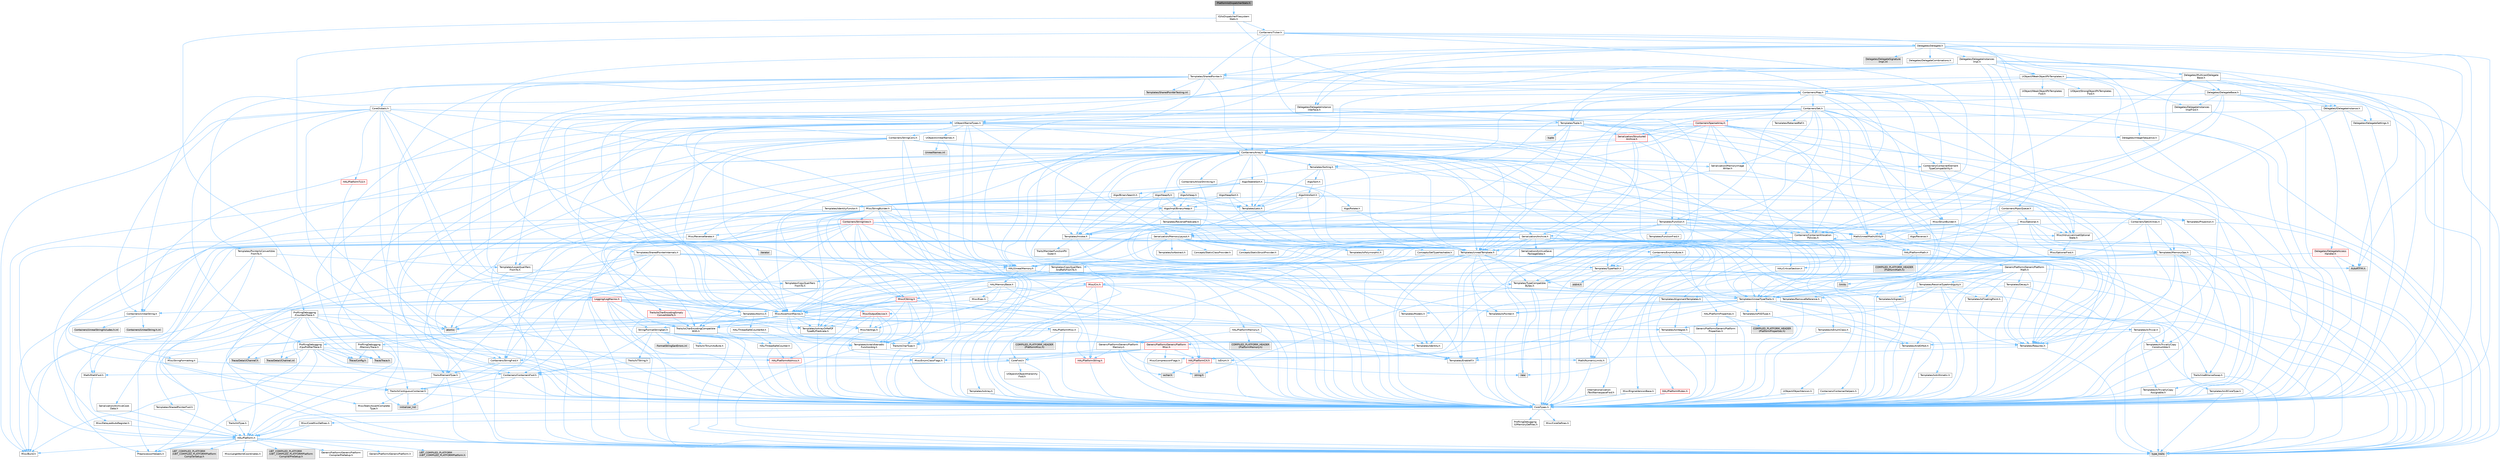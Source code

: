 digraph "PlatformIoDispatcherStats.h"
{
 // INTERACTIVE_SVG=YES
 // LATEX_PDF_SIZE
  bgcolor="transparent";
  edge [fontname=Helvetica,fontsize=10,labelfontname=Helvetica,labelfontsize=10];
  node [fontname=Helvetica,fontsize=10,shape=box,height=0.2,width=0.4];
  Node1 [id="Node000001",label="PlatformIoDispatcherStats.h",height=0.2,width=0.4,color="gray40", fillcolor="grey60", style="filled", fontcolor="black",tooltip=" "];
  Node1 -> Node2 [id="edge1_Node000001_Node000002",color="steelblue1",style="solid",tooltip=" "];
  Node2 [id="Node000002",label="IO/IoDispatcherFilesystem\lStats.h",height=0.2,width=0.4,color="grey40", fillcolor="white", style="filled",URL="$d9/dcd/IoDispatcherFilesystemStats_8h.html",tooltip=" "];
  Node2 -> Node3 [id="edge2_Node000002_Node000003",color="steelblue1",style="solid",tooltip=" "];
  Node3 [id="Node000003",label="Containers/Ticker.h",height=0.2,width=0.4,color="grey40", fillcolor="white", style="filled",URL="$d8/d8d/Ticker_8h.html",tooltip=" "];
  Node3 -> Node4 [id="edge3_Node000003_Node000004",color="steelblue1",style="solid",tooltip=" "];
  Node4 [id="Node000004",label="Containers/Array.h",height=0.2,width=0.4,color="grey40", fillcolor="white", style="filled",URL="$df/dd0/Array_8h.html",tooltip=" "];
  Node4 -> Node5 [id="edge4_Node000004_Node000005",color="steelblue1",style="solid",tooltip=" "];
  Node5 [id="Node000005",label="CoreTypes.h",height=0.2,width=0.4,color="grey40", fillcolor="white", style="filled",URL="$dc/dec/CoreTypes_8h.html",tooltip=" "];
  Node5 -> Node6 [id="edge5_Node000005_Node000006",color="steelblue1",style="solid",tooltip=" "];
  Node6 [id="Node000006",label="HAL/Platform.h",height=0.2,width=0.4,color="grey40", fillcolor="white", style="filled",URL="$d9/dd0/Platform_8h.html",tooltip=" "];
  Node6 -> Node7 [id="edge6_Node000006_Node000007",color="steelblue1",style="solid",tooltip=" "];
  Node7 [id="Node000007",label="Misc/Build.h",height=0.2,width=0.4,color="grey40", fillcolor="white", style="filled",URL="$d3/dbb/Build_8h.html",tooltip=" "];
  Node6 -> Node8 [id="edge7_Node000006_Node000008",color="steelblue1",style="solid",tooltip=" "];
  Node8 [id="Node000008",label="Misc/LargeWorldCoordinates.h",height=0.2,width=0.4,color="grey40", fillcolor="white", style="filled",URL="$d2/dcb/LargeWorldCoordinates_8h.html",tooltip=" "];
  Node6 -> Node9 [id="edge8_Node000006_Node000009",color="steelblue1",style="solid",tooltip=" "];
  Node9 [id="Node000009",label="type_traits",height=0.2,width=0.4,color="grey60", fillcolor="#E0E0E0", style="filled",tooltip=" "];
  Node6 -> Node10 [id="edge9_Node000006_Node000010",color="steelblue1",style="solid",tooltip=" "];
  Node10 [id="Node000010",label="PreprocessorHelpers.h",height=0.2,width=0.4,color="grey40", fillcolor="white", style="filled",URL="$db/ddb/PreprocessorHelpers_8h.html",tooltip=" "];
  Node6 -> Node11 [id="edge10_Node000006_Node000011",color="steelblue1",style="solid",tooltip=" "];
  Node11 [id="Node000011",label="UBT_COMPILED_PLATFORM\l/UBT_COMPILED_PLATFORMPlatform\lCompilerPreSetup.h",height=0.2,width=0.4,color="grey60", fillcolor="#E0E0E0", style="filled",tooltip=" "];
  Node6 -> Node12 [id="edge11_Node000006_Node000012",color="steelblue1",style="solid",tooltip=" "];
  Node12 [id="Node000012",label="GenericPlatform/GenericPlatform\lCompilerPreSetup.h",height=0.2,width=0.4,color="grey40", fillcolor="white", style="filled",URL="$d9/dc8/GenericPlatformCompilerPreSetup_8h.html",tooltip=" "];
  Node6 -> Node13 [id="edge12_Node000006_Node000013",color="steelblue1",style="solid",tooltip=" "];
  Node13 [id="Node000013",label="GenericPlatform/GenericPlatform.h",height=0.2,width=0.4,color="grey40", fillcolor="white", style="filled",URL="$d6/d84/GenericPlatform_8h.html",tooltip=" "];
  Node6 -> Node14 [id="edge13_Node000006_Node000014",color="steelblue1",style="solid",tooltip=" "];
  Node14 [id="Node000014",label="UBT_COMPILED_PLATFORM\l/UBT_COMPILED_PLATFORMPlatform.h",height=0.2,width=0.4,color="grey60", fillcolor="#E0E0E0", style="filled",tooltip=" "];
  Node6 -> Node15 [id="edge14_Node000006_Node000015",color="steelblue1",style="solid",tooltip=" "];
  Node15 [id="Node000015",label="UBT_COMPILED_PLATFORM\l/UBT_COMPILED_PLATFORMPlatform\lCompilerSetup.h",height=0.2,width=0.4,color="grey60", fillcolor="#E0E0E0", style="filled",tooltip=" "];
  Node5 -> Node16 [id="edge15_Node000005_Node000016",color="steelblue1",style="solid",tooltip=" "];
  Node16 [id="Node000016",label="ProfilingDebugging\l/UMemoryDefines.h",height=0.2,width=0.4,color="grey40", fillcolor="white", style="filled",URL="$d2/da2/UMemoryDefines_8h.html",tooltip=" "];
  Node5 -> Node17 [id="edge16_Node000005_Node000017",color="steelblue1",style="solid",tooltip=" "];
  Node17 [id="Node000017",label="Misc/CoreMiscDefines.h",height=0.2,width=0.4,color="grey40", fillcolor="white", style="filled",URL="$da/d38/CoreMiscDefines_8h.html",tooltip=" "];
  Node17 -> Node6 [id="edge17_Node000017_Node000006",color="steelblue1",style="solid",tooltip=" "];
  Node17 -> Node10 [id="edge18_Node000017_Node000010",color="steelblue1",style="solid",tooltip=" "];
  Node5 -> Node18 [id="edge19_Node000005_Node000018",color="steelblue1",style="solid",tooltip=" "];
  Node18 [id="Node000018",label="Misc/CoreDefines.h",height=0.2,width=0.4,color="grey40", fillcolor="white", style="filled",URL="$d3/dd2/CoreDefines_8h.html",tooltip=" "];
  Node4 -> Node19 [id="edge20_Node000004_Node000019",color="steelblue1",style="solid",tooltip=" "];
  Node19 [id="Node000019",label="Misc/AssertionMacros.h",height=0.2,width=0.4,color="grey40", fillcolor="white", style="filled",URL="$d0/dfa/AssertionMacros_8h.html",tooltip=" "];
  Node19 -> Node5 [id="edge21_Node000019_Node000005",color="steelblue1",style="solid",tooltip=" "];
  Node19 -> Node6 [id="edge22_Node000019_Node000006",color="steelblue1",style="solid",tooltip=" "];
  Node19 -> Node20 [id="edge23_Node000019_Node000020",color="steelblue1",style="solid",tooltip=" "];
  Node20 [id="Node000020",label="HAL/PlatformMisc.h",height=0.2,width=0.4,color="grey40", fillcolor="white", style="filled",URL="$d0/df5/PlatformMisc_8h.html",tooltip=" "];
  Node20 -> Node5 [id="edge24_Node000020_Node000005",color="steelblue1",style="solid",tooltip=" "];
  Node20 -> Node21 [id="edge25_Node000020_Node000021",color="steelblue1",style="solid",tooltip=" "];
  Node21 [id="Node000021",label="GenericPlatform/GenericPlatform\lMisc.h",height=0.2,width=0.4,color="red", fillcolor="#FFF0F0", style="filled",URL="$db/d9a/GenericPlatformMisc_8h.html",tooltip=" "];
  Node21 -> Node22 [id="edge26_Node000021_Node000022",color="steelblue1",style="solid",tooltip=" "];
  Node22 [id="Node000022",label="Containers/StringFwd.h",height=0.2,width=0.4,color="grey40", fillcolor="white", style="filled",URL="$df/d37/StringFwd_8h.html",tooltip=" "];
  Node22 -> Node5 [id="edge27_Node000022_Node000005",color="steelblue1",style="solid",tooltip=" "];
  Node22 -> Node23 [id="edge28_Node000022_Node000023",color="steelblue1",style="solid",tooltip=" "];
  Node23 [id="Node000023",label="Traits/ElementType.h",height=0.2,width=0.4,color="grey40", fillcolor="white", style="filled",URL="$d5/d4f/ElementType_8h.html",tooltip=" "];
  Node23 -> Node6 [id="edge29_Node000023_Node000006",color="steelblue1",style="solid",tooltip=" "];
  Node23 -> Node24 [id="edge30_Node000023_Node000024",color="steelblue1",style="solid",tooltip=" "];
  Node24 [id="Node000024",label="initializer_list",height=0.2,width=0.4,color="grey60", fillcolor="#E0E0E0", style="filled",tooltip=" "];
  Node23 -> Node9 [id="edge31_Node000023_Node000009",color="steelblue1",style="solid",tooltip=" "];
  Node22 -> Node25 [id="edge32_Node000022_Node000025",color="steelblue1",style="solid",tooltip=" "];
  Node25 [id="Node000025",label="Traits/IsContiguousContainer.h",height=0.2,width=0.4,color="grey40", fillcolor="white", style="filled",URL="$d5/d3c/IsContiguousContainer_8h.html",tooltip=" "];
  Node25 -> Node5 [id="edge33_Node000025_Node000005",color="steelblue1",style="solid",tooltip=" "];
  Node25 -> Node26 [id="edge34_Node000025_Node000026",color="steelblue1",style="solid",tooltip=" "];
  Node26 [id="Node000026",label="Misc/StaticAssertComplete\lType.h",height=0.2,width=0.4,color="grey40", fillcolor="white", style="filled",URL="$d5/d4e/StaticAssertCompleteType_8h.html",tooltip=" "];
  Node25 -> Node24 [id="edge35_Node000025_Node000024",color="steelblue1",style="solid",tooltip=" "];
  Node21 -> Node27 [id="edge36_Node000021_Node000027",color="steelblue1",style="solid",tooltip=" "];
  Node27 [id="Node000027",label="CoreFwd.h",height=0.2,width=0.4,color="grey40", fillcolor="white", style="filled",URL="$d1/d1e/CoreFwd_8h.html",tooltip=" "];
  Node27 -> Node5 [id="edge37_Node000027_Node000005",color="steelblue1",style="solid",tooltip=" "];
  Node27 -> Node28 [id="edge38_Node000027_Node000028",color="steelblue1",style="solid",tooltip=" "];
  Node28 [id="Node000028",label="Containers/ContainersFwd.h",height=0.2,width=0.4,color="grey40", fillcolor="white", style="filled",URL="$d4/d0a/ContainersFwd_8h.html",tooltip=" "];
  Node28 -> Node6 [id="edge39_Node000028_Node000006",color="steelblue1",style="solid",tooltip=" "];
  Node28 -> Node5 [id="edge40_Node000028_Node000005",color="steelblue1",style="solid",tooltip=" "];
  Node28 -> Node25 [id="edge41_Node000028_Node000025",color="steelblue1",style="solid",tooltip=" "];
  Node27 -> Node29 [id="edge42_Node000027_Node000029",color="steelblue1",style="solid",tooltip=" "];
  Node29 [id="Node000029",label="Math/MathFwd.h",height=0.2,width=0.4,color="grey40", fillcolor="white", style="filled",URL="$d2/d10/MathFwd_8h.html",tooltip=" "];
  Node29 -> Node6 [id="edge43_Node000029_Node000006",color="steelblue1",style="solid",tooltip=" "];
  Node27 -> Node30 [id="edge44_Node000027_Node000030",color="steelblue1",style="solid",tooltip=" "];
  Node30 [id="Node000030",label="UObject/UObjectHierarchy\lFwd.h",height=0.2,width=0.4,color="grey40", fillcolor="white", style="filled",URL="$d3/d13/UObjectHierarchyFwd_8h.html",tooltip=" "];
  Node21 -> Node5 [id="edge45_Node000021_Node000005",color="steelblue1",style="solid",tooltip=" "];
  Node21 -> Node32 [id="edge46_Node000021_Node000032",color="steelblue1",style="solid",tooltip=" "];
  Node32 [id="Node000032",label="HAL/PlatformCrt.h",height=0.2,width=0.4,color="red", fillcolor="#FFF0F0", style="filled",URL="$d8/d75/PlatformCrt_8h.html",tooltip=" "];
  Node32 -> Node33 [id="edge47_Node000032_Node000033",color="steelblue1",style="solid",tooltip=" "];
  Node33 [id="Node000033",label="new",height=0.2,width=0.4,color="grey60", fillcolor="#E0E0E0", style="filled",tooltip=" "];
  Node32 -> Node34 [id="edge48_Node000032_Node000034",color="steelblue1",style="solid",tooltip=" "];
  Node34 [id="Node000034",label="wchar.h",height=0.2,width=0.4,color="grey60", fillcolor="#E0E0E0", style="filled",tooltip=" "];
  Node32 -> Node41 [id="edge49_Node000032_Node000041",color="steelblue1",style="solid",tooltip=" "];
  Node41 [id="Node000041",label="string.h",height=0.2,width=0.4,color="grey60", fillcolor="#E0E0E0", style="filled",tooltip=" "];
  Node21 -> Node42 [id="edge50_Node000021_Node000042",color="steelblue1",style="solid",tooltip=" "];
  Node42 [id="Node000042",label="Math/NumericLimits.h",height=0.2,width=0.4,color="grey40", fillcolor="white", style="filled",URL="$df/d1b/NumericLimits_8h.html",tooltip=" "];
  Node42 -> Node5 [id="edge51_Node000042_Node000005",color="steelblue1",style="solid",tooltip=" "];
  Node21 -> Node43 [id="edge52_Node000021_Node000043",color="steelblue1",style="solid",tooltip=" "];
  Node43 [id="Node000043",label="Misc/CompressionFlags.h",height=0.2,width=0.4,color="grey40", fillcolor="white", style="filled",URL="$d9/d76/CompressionFlags_8h.html",tooltip=" "];
  Node21 -> Node44 [id="edge53_Node000021_Node000044",color="steelblue1",style="solid",tooltip=" "];
  Node44 [id="Node000044",label="Misc/EnumClassFlags.h",height=0.2,width=0.4,color="grey40", fillcolor="white", style="filled",URL="$d8/de7/EnumClassFlags_8h.html",tooltip=" "];
  Node20 -> Node47 [id="edge54_Node000020_Node000047",color="steelblue1",style="solid",tooltip=" "];
  Node47 [id="Node000047",label="COMPILED_PLATFORM_HEADER\l(PlatformMisc.h)",height=0.2,width=0.4,color="grey60", fillcolor="#E0E0E0", style="filled",tooltip=" "];
  Node20 -> Node48 [id="edge55_Node000020_Node000048",color="steelblue1",style="solid",tooltip=" "];
  Node48 [id="Node000048",label="ProfilingDebugging\l/CpuProfilerTrace.h",height=0.2,width=0.4,color="grey40", fillcolor="white", style="filled",URL="$da/dcb/CpuProfilerTrace_8h.html",tooltip=" "];
  Node48 -> Node5 [id="edge56_Node000048_Node000005",color="steelblue1",style="solid",tooltip=" "];
  Node48 -> Node28 [id="edge57_Node000048_Node000028",color="steelblue1",style="solid",tooltip=" "];
  Node48 -> Node49 [id="edge58_Node000048_Node000049",color="steelblue1",style="solid",tooltip=" "];
  Node49 [id="Node000049",label="HAL/PlatformAtomics.h",height=0.2,width=0.4,color="red", fillcolor="#FFF0F0", style="filled",URL="$d3/d36/PlatformAtomics_8h.html",tooltip=" "];
  Node49 -> Node5 [id="edge59_Node000049_Node000005",color="steelblue1",style="solid",tooltip=" "];
  Node48 -> Node10 [id="edge60_Node000048_Node000010",color="steelblue1",style="solid",tooltip=" "];
  Node48 -> Node7 [id="edge61_Node000048_Node000007",color="steelblue1",style="solid",tooltip=" "];
  Node48 -> Node52 [id="edge62_Node000048_Node000052",color="steelblue1",style="solid",tooltip=" "];
  Node52 [id="Node000052",label="Trace/Config.h",height=0.2,width=0.4,color="grey60", fillcolor="#E0E0E0", style="filled",tooltip=" "];
  Node48 -> Node53 [id="edge63_Node000048_Node000053",color="steelblue1",style="solid",tooltip=" "];
  Node53 [id="Node000053",label="Trace/Detail/Channel.h",height=0.2,width=0.4,color="grey60", fillcolor="#E0E0E0", style="filled",tooltip=" "];
  Node48 -> Node54 [id="edge64_Node000048_Node000054",color="steelblue1",style="solid",tooltip=" "];
  Node54 [id="Node000054",label="Trace/Detail/Channel.inl",height=0.2,width=0.4,color="grey60", fillcolor="#E0E0E0", style="filled",tooltip=" "];
  Node48 -> Node55 [id="edge65_Node000048_Node000055",color="steelblue1",style="solid",tooltip=" "];
  Node55 [id="Node000055",label="Trace/Trace.h",height=0.2,width=0.4,color="grey60", fillcolor="#E0E0E0", style="filled",tooltip=" "];
  Node19 -> Node10 [id="edge66_Node000019_Node000010",color="steelblue1",style="solid",tooltip=" "];
  Node19 -> Node56 [id="edge67_Node000019_Node000056",color="steelblue1",style="solid",tooltip=" "];
  Node56 [id="Node000056",label="Templates/EnableIf.h",height=0.2,width=0.4,color="grey40", fillcolor="white", style="filled",URL="$d7/d60/EnableIf_8h.html",tooltip=" "];
  Node56 -> Node5 [id="edge68_Node000056_Node000005",color="steelblue1",style="solid",tooltip=" "];
  Node19 -> Node57 [id="edge69_Node000019_Node000057",color="steelblue1",style="solid",tooltip=" "];
  Node57 [id="Node000057",label="Templates/IsArrayOrRefOf\lTypeByPredicate.h",height=0.2,width=0.4,color="grey40", fillcolor="white", style="filled",URL="$d6/da1/IsArrayOrRefOfTypeByPredicate_8h.html",tooltip=" "];
  Node57 -> Node5 [id="edge70_Node000057_Node000005",color="steelblue1",style="solid",tooltip=" "];
  Node19 -> Node58 [id="edge71_Node000019_Node000058",color="steelblue1",style="solid",tooltip=" "];
  Node58 [id="Node000058",label="Templates/IsValidVariadic\lFunctionArg.h",height=0.2,width=0.4,color="grey40", fillcolor="white", style="filled",URL="$d0/dc8/IsValidVariadicFunctionArg_8h.html",tooltip=" "];
  Node58 -> Node5 [id="edge72_Node000058_Node000005",color="steelblue1",style="solid",tooltip=" "];
  Node58 -> Node59 [id="edge73_Node000058_Node000059",color="steelblue1",style="solid",tooltip=" "];
  Node59 [id="Node000059",label="IsEnum.h",height=0.2,width=0.4,color="grey40", fillcolor="white", style="filled",URL="$d4/de5/IsEnum_8h.html",tooltip=" "];
  Node58 -> Node9 [id="edge74_Node000058_Node000009",color="steelblue1",style="solid",tooltip=" "];
  Node19 -> Node60 [id="edge75_Node000019_Node000060",color="steelblue1",style="solid",tooltip=" "];
  Node60 [id="Node000060",label="Traits/IsCharEncodingCompatible\lWith.h",height=0.2,width=0.4,color="grey40", fillcolor="white", style="filled",URL="$df/dd1/IsCharEncodingCompatibleWith_8h.html",tooltip=" "];
  Node60 -> Node9 [id="edge76_Node000060_Node000009",color="steelblue1",style="solid",tooltip=" "];
  Node60 -> Node61 [id="edge77_Node000060_Node000061",color="steelblue1",style="solid",tooltip=" "];
  Node61 [id="Node000061",label="Traits/IsCharType.h",height=0.2,width=0.4,color="grey40", fillcolor="white", style="filled",URL="$db/d51/IsCharType_8h.html",tooltip=" "];
  Node61 -> Node5 [id="edge78_Node000061_Node000005",color="steelblue1",style="solid",tooltip=" "];
  Node19 -> Node62 [id="edge79_Node000019_Node000062",color="steelblue1",style="solid",tooltip=" "];
  Node62 [id="Node000062",label="Misc/VarArgs.h",height=0.2,width=0.4,color="grey40", fillcolor="white", style="filled",URL="$d5/d6f/VarArgs_8h.html",tooltip=" "];
  Node62 -> Node5 [id="edge80_Node000062_Node000005",color="steelblue1",style="solid",tooltip=" "];
  Node19 -> Node63 [id="edge81_Node000019_Node000063",color="steelblue1",style="solid",tooltip=" "];
  Node63 [id="Node000063",label="String/FormatStringSan.h",height=0.2,width=0.4,color="grey40", fillcolor="white", style="filled",URL="$d3/d8b/FormatStringSan_8h.html",tooltip=" "];
  Node63 -> Node9 [id="edge82_Node000063_Node000009",color="steelblue1",style="solid",tooltip=" "];
  Node63 -> Node5 [id="edge83_Node000063_Node000005",color="steelblue1",style="solid",tooltip=" "];
  Node63 -> Node64 [id="edge84_Node000063_Node000064",color="steelblue1",style="solid",tooltip=" "];
  Node64 [id="Node000064",label="Templates/Requires.h",height=0.2,width=0.4,color="grey40", fillcolor="white", style="filled",URL="$dc/d96/Requires_8h.html",tooltip=" "];
  Node64 -> Node56 [id="edge85_Node000064_Node000056",color="steelblue1",style="solid",tooltip=" "];
  Node64 -> Node9 [id="edge86_Node000064_Node000009",color="steelblue1",style="solid",tooltip=" "];
  Node63 -> Node65 [id="edge87_Node000063_Node000065",color="steelblue1",style="solid",tooltip=" "];
  Node65 [id="Node000065",label="Templates/Identity.h",height=0.2,width=0.4,color="grey40", fillcolor="white", style="filled",URL="$d0/dd5/Identity_8h.html",tooltip=" "];
  Node63 -> Node58 [id="edge88_Node000063_Node000058",color="steelblue1",style="solid",tooltip=" "];
  Node63 -> Node61 [id="edge89_Node000063_Node000061",color="steelblue1",style="solid",tooltip=" "];
  Node63 -> Node66 [id="edge90_Node000063_Node000066",color="steelblue1",style="solid",tooltip=" "];
  Node66 [id="Node000066",label="Traits/IsTEnumAsByte.h",height=0.2,width=0.4,color="grey40", fillcolor="white", style="filled",URL="$d1/de6/IsTEnumAsByte_8h.html",tooltip=" "];
  Node63 -> Node67 [id="edge91_Node000063_Node000067",color="steelblue1",style="solid",tooltip=" "];
  Node67 [id="Node000067",label="Traits/IsTString.h",height=0.2,width=0.4,color="grey40", fillcolor="white", style="filled",URL="$d0/df8/IsTString_8h.html",tooltip=" "];
  Node67 -> Node28 [id="edge92_Node000067_Node000028",color="steelblue1",style="solid",tooltip=" "];
  Node63 -> Node28 [id="edge93_Node000063_Node000028",color="steelblue1",style="solid",tooltip=" "];
  Node63 -> Node68 [id="edge94_Node000063_Node000068",color="steelblue1",style="solid",tooltip=" "];
  Node68 [id="Node000068",label="FormatStringSanErrors.inl",height=0.2,width=0.4,color="grey60", fillcolor="#E0E0E0", style="filled",tooltip=" "];
  Node19 -> Node69 [id="edge95_Node000019_Node000069",color="steelblue1",style="solid",tooltip=" "];
  Node69 [id="Node000069",label="atomic",height=0.2,width=0.4,color="grey60", fillcolor="#E0E0E0", style="filled",tooltip=" "];
  Node4 -> Node70 [id="edge96_Node000004_Node000070",color="steelblue1",style="solid",tooltip=" "];
  Node70 [id="Node000070",label="Misc/IntrusiveUnsetOptional\lState.h",height=0.2,width=0.4,color="grey40", fillcolor="white", style="filled",URL="$d2/d0a/IntrusiveUnsetOptionalState_8h.html",tooltip=" "];
  Node70 -> Node71 [id="edge97_Node000070_Node000071",color="steelblue1",style="solid",tooltip=" "];
  Node71 [id="Node000071",label="Misc/OptionalFwd.h",height=0.2,width=0.4,color="grey40", fillcolor="white", style="filled",URL="$dc/d50/OptionalFwd_8h.html",tooltip=" "];
  Node4 -> Node72 [id="edge98_Node000004_Node000072",color="steelblue1",style="solid",tooltip=" "];
  Node72 [id="Node000072",label="Misc/ReverseIterate.h",height=0.2,width=0.4,color="grey40", fillcolor="white", style="filled",URL="$db/de3/ReverseIterate_8h.html",tooltip=" "];
  Node72 -> Node6 [id="edge99_Node000072_Node000006",color="steelblue1",style="solid",tooltip=" "];
  Node72 -> Node73 [id="edge100_Node000072_Node000073",color="steelblue1",style="solid",tooltip=" "];
  Node73 [id="Node000073",label="iterator",height=0.2,width=0.4,color="grey60", fillcolor="#E0E0E0", style="filled",tooltip=" "];
  Node4 -> Node74 [id="edge101_Node000004_Node000074",color="steelblue1",style="solid",tooltip=" "];
  Node74 [id="Node000074",label="HAL/UnrealMemory.h",height=0.2,width=0.4,color="grey40", fillcolor="white", style="filled",URL="$d9/d96/UnrealMemory_8h.html",tooltip=" "];
  Node74 -> Node5 [id="edge102_Node000074_Node000005",color="steelblue1",style="solid",tooltip=" "];
  Node74 -> Node75 [id="edge103_Node000074_Node000075",color="steelblue1",style="solid",tooltip=" "];
  Node75 [id="Node000075",label="GenericPlatform/GenericPlatform\lMemory.h",height=0.2,width=0.4,color="grey40", fillcolor="white", style="filled",URL="$dd/d22/GenericPlatformMemory_8h.html",tooltip=" "];
  Node75 -> Node27 [id="edge104_Node000075_Node000027",color="steelblue1",style="solid",tooltip=" "];
  Node75 -> Node5 [id="edge105_Node000075_Node000005",color="steelblue1",style="solid",tooltip=" "];
  Node75 -> Node76 [id="edge106_Node000075_Node000076",color="steelblue1",style="solid",tooltip=" "];
  Node76 [id="Node000076",label="HAL/PlatformString.h",height=0.2,width=0.4,color="red", fillcolor="#FFF0F0", style="filled",URL="$db/db5/PlatformString_8h.html",tooltip=" "];
  Node76 -> Node5 [id="edge107_Node000076_Node000005",color="steelblue1",style="solid",tooltip=" "];
  Node75 -> Node41 [id="edge108_Node000075_Node000041",color="steelblue1",style="solid",tooltip=" "];
  Node75 -> Node34 [id="edge109_Node000075_Node000034",color="steelblue1",style="solid",tooltip=" "];
  Node74 -> Node78 [id="edge110_Node000074_Node000078",color="steelblue1",style="solid",tooltip=" "];
  Node78 [id="Node000078",label="HAL/MemoryBase.h",height=0.2,width=0.4,color="grey40", fillcolor="white", style="filled",URL="$d6/d9f/MemoryBase_8h.html",tooltip=" "];
  Node78 -> Node5 [id="edge111_Node000078_Node000005",color="steelblue1",style="solid",tooltip=" "];
  Node78 -> Node49 [id="edge112_Node000078_Node000049",color="steelblue1",style="solid",tooltip=" "];
  Node78 -> Node32 [id="edge113_Node000078_Node000032",color="steelblue1",style="solid",tooltip=" "];
  Node78 -> Node79 [id="edge114_Node000078_Node000079",color="steelblue1",style="solid",tooltip=" "];
  Node79 [id="Node000079",label="Misc/Exec.h",height=0.2,width=0.4,color="grey40", fillcolor="white", style="filled",URL="$de/ddb/Exec_8h.html",tooltip=" "];
  Node79 -> Node5 [id="edge115_Node000079_Node000005",color="steelblue1",style="solid",tooltip=" "];
  Node79 -> Node19 [id="edge116_Node000079_Node000019",color="steelblue1",style="solid",tooltip=" "];
  Node78 -> Node80 [id="edge117_Node000078_Node000080",color="steelblue1",style="solid",tooltip=" "];
  Node80 [id="Node000080",label="Misc/OutputDevice.h",height=0.2,width=0.4,color="red", fillcolor="#FFF0F0", style="filled",URL="$d7/d32/OutputDevice_8h.html",tooltip=" "];
  Node80 -> Node27 [id="edge118_Node000080_Node000027",color="steelblue1",style="solid",tooltip=" "];
  Node80 -> Node5 [id="edge119_Node000080_Node000005",color="steelblue1",style="solid",tooltip=" "];
  Node80 -> Node62 [id="edge120_Node000080_Node000062",color="steelblue1",style="solid",tooltip=" "];
  Node80 -> Node57 [id="edge121_Node000080_Node000057",color="steelblue1",style="solid",tooltip=" "];
  Node80 -> Node58 [id="edge122_Node000080_Node000058",color="steelblue1",style="solid",tooltip=" "];
  Node80 -> Node60 [id="edge123_Node000080_Node000060",color="steelblue1",style="solid",tooltip=" "];
  Node78 -> Node82 [id="edge124_Node000078_Node000082",color="steelblue1",style="solid",tooltip=" "];
  Node82 [id="Node000082",label="Templates/Atomic.h",height=0.2,width=0.4,color="grey40", fillcolor="white", style="filled",URL="$d3/d91/Atomic_8h.html",tooltip=" "];
  Node82 -> Node83 [id="edge125_Node000082_Node000083",color="steelblue1",style="solid",tooltip=" "];
  Node83 [id="Node000083",label="HAL/ThreadSafeCounter.h",height=0.2,width=0.4,color="grey40", fillcolor="white", style="filled",URL="$dc/dc9/ThreadSafeCounter_8h.html",tooltip=" "];
  Node83 -> Node5 [id="edge126_Node000083_Node000005",color="steelblue1",style="solid",tooltip=" "];
  Node83 -> Node49 [id="edge127_Node000083_Node000049",color="steelblue1",style="solid",tooltip=" "];
  Node82 -> Node84 [id="edge128_Node000082_Node000084",color="steelblue1",style="solid",tooltip=" "];
  Node84 [id="Node000084",label="HAL/ThreadSafeCounter64.h",height=0.2,width=0.4,color="grey40", fillcolor="white", style="filled",URL="$d0/d12/ThreadSafeCounter64_8h.html",tooltip=" "];
  Node84 -> Node5 [id="edge129_Node000084_Node000005",color="steelblue1",style="solid",tooltip=" "];
  Node84 -> Node83 [id="edge130_Node000084_Node000083",color="steelblue1",style="solid",tooltip=" "];
  Node82 -> Node85 [id="edge131_Node000082_Node000085",color="steelblue1",style="solid",tooltip=" "];
  Node85 [id="Node000085",label="Templates/IsIntegral.h",height=0.2,width=0.4,color="grey40", fillcolor="white", style="filled",URL="$da/d64/IsIntegral_8h.html",tooltip=" "];
  Node85 -> Node5 [id="edge132_Node000085_Node000005",color="steelblue1",style="solid",tooltip=" "];
  Node82 -> Node86 [id="edge133_Node000082_Node000086",color="steelblue1",style="solid",tooltip=" "];
  Node86 [id="Node000086",label="Templates/IsTrivial.h",height=0.2,width=0.4,color="grey40", fillcolor="white", style="filled",URL="$da/d4c/IsTrivial_8h.html",tooltip=" "];
  Node86 -> Node87 [id="edge134_Node000086_Node000087",color="steelblue1",style="solid",tooltip=" "];
  Node87 [id="Node000087",label="Templates/AndOrNot.h",height=0.2,width=0.4,color="grey40", fillcolor="white", style="filled",URL="$db/d0a/AndOrNot_8h.html",tooltip=" "];
  Node87 -> Node5 [id="edge135_Node000087_Node000005",color="steelblue1",style="solid",tooltip=" "];
  Node86 -> Node88 [id="edge136_Node000086_Node000088",color="steelblue1",style="solid",tooltip=" "];
  Node88 [id="Node000088",label="Templates/IsTriviallyCopy\lConstructible.h",height=0.2,width=0.4,color="grey40", fillcolor="white", style="filled",URL="$d3/d78/IsTriviallyCopyConstructible_8h.html",tooltip=" "];
  Node88 -> Node5 [id="edge137_Node000088_Node000005",color="steelblue1",style="solid",tooltip=" "];
  Node88 -> Node9 [id="edge138_Node000088_Node000009",color="steelblue1",style="solid",tooltip=" "];
  Node86 -> Node89 [id="edge139_Node000086_Node000089",color="steelblue1",style="solid",tooltip=" "];
  Node89 [id="Node000089",label="Templates/IsTriviallyCopy\lAssignable.h",height=0.2,width=0.4,color="grey40", fillcolor="white", style="filled",URL="$d2/df2/IsTriviallyCopyAssignable_8h.html",tooltip=" "];
  Node89 -> Node5 [id="edge140_Node000089_Node000005",color="steelblue1",style="solid",tooltip=" "];
  Node89 -> Node9 [id="edge141_Node000089_Node000009",color="steelblue1",style="solid",tooltip=" "];
  Node86 -> Node9 [id="edge142_Node000086_Node000009",color="steelblue1",style="solid",tooltip=" "];
  Node82 -> Node90 [id="edge143_Node000082_Node000090",color="steelblue1",style="solid",tooltip=" "];
  Node90 [id="Node000090",label="Traits/IntType.h",height=0.2,width=0.4,color="grey40", fillcolor="white", style="filled",URL="$d7/deb/IntType_8h.html",tooltip=" "];
  Node90 -> Node6 [id="edge144_Node000090_Node000006",color="steelblue1",style="solid",tooltip=" "];
  Node82 -> Node69 [id="edge145_Node000082_Node000069",color="steelblue1",style="solid",tooltip=" "];
  Node74 -> Node91 [id="edge146_Node000074_Node000091",color="steelblue1",style="solid",tooltip=" "];
  Node91 [id="Node000091",label="HAL/PlatformMemory.h",height=0.2,width=0.4,color="grey40", fillcolor="white", style="filled",URL="$de/d68/PlatformMemory_8h.html",tooltip=" "];
  Node91 -> Node5 [id="edge147_Node000091_Node000005",color="steelblue1",style="solid",tooltip=" "];
  Node91 -> Node75 [id="edge148_Node000091_Node000075",color="steelblue1",style="solid",tooltip=" "];
  Node91 -> Node92 [id="edge149_Node000091_Node000092",color="steelblue1",style="solid",tooltip=" "];
  Node92 [id="Node000092",label="COMPILED_PLATFORM_HEADER\l(PlatformMemory.h)",height=0.2,width=0.4,color="grey60", fillcolor="#E0E0E0", style="filled",tooltip=" "];
  Node74 -> Node93 [id="edge150_Node000074_Node000093",color="steelblue1",style="solid",tooltip=" "];
  Node93 [id="Node000093",label="ProfilingDebugging\l/MemoryTrace.h",height=0.2,width=0.4,color="grey40", fillcolor="white", style="filled",URL="$da/dd7/MemoryTrace_8h.html",tooltip=" "];
  Node93 -> Node6 [id="edge151_Node000093_Node000006",color="steelblue1",style="solid",tooltip=" "];
  Node93 -> Node44 [id="edge152_Node000093_Node000044",color="steelblue1",style="solid",tooltip=" "];
  Node93 -> Node52 [id="edge153_Node000093_Node000052",color="steelblue1",style="solid",tooltip=" "];
  Node93 -> Node55 [id="edge154_Node000093_Node000055",color="steelblue1",style="solid",tooltip=" "];
  Node74 -> Node94 [id="edge155_Node000074_Node000094",color="steelblue1",style="solid",tooltip=" "];
  Node94 [id="Node000094",label="Templates/IsPointer.h",height=0.2,width=0.4,color="grey40", fillcolor="white", style="filled",URL="$d7/d05/IsPointer_8h.html",tooltip=" "];
  Node94 -> Node5 [id="edge156_Node000094_Node000005",color="steelblue1",style="solid",tooltip=" "];
  Node4 -> Node95 [id="edge157_Node000004_Node000095",color="steelblue1",style="solid",tooltip=" "];
  Node95 [id="Node000095",label="Templates/UnrealTypeTraits.h",height=0.2,width=0.4,color="grey40", fillcolor="white", style="filled",URL="$d2/d2d/UnrealTypeTraits_8h.html",tooltip=" "];
  Node95 -> Node5 [id="edge158_Node000095_Node000005",color="steelblue1",style="solid",tooltip=" "];
  Node95 -> Node94 [id="edge159_Node000095_Node000094",color="steelblue1",style="solid",tooltip=" "];
  Node95 -> Node19 [id="edge160_Node000095_Node000019",color="steelblue1",style="solid",tooltip=" "];
  Node95 -> Node87 [id="edge161_Node000095_Node000087",color="steelblue1",style="solid",tooltip=" "];
  Node95 -> Node56 [id="edge162_Node000095_Node000056",color="steelblue1",style="solid",tooltip=" "];
  Node95 -> Node96 [id="edge163_Node000095_Node000096",color="steelblue1",style="solid",tooltip=" "];
  Node96 [id="Node000096",label="Templates/IsArithmetic.h",height=0.2,width=0.4,color="grey40", fillcolor="white", style="filled",URL="$d2/d5d/IsArithmetic_8h.html",tooltip=" "];
  Node96 -> Node5 [id="edge164_Node000096_Node000005",color="steelblue1",style="solid",tooltip=" "];
  Node95 -> Node59 [id="edge165_Node000095_Node000059",color="steelblue1",style="solid",tooltip=" "];
  Node95 -> Node97 [id="edge166_Node000095_Node000097",color="steelblue1",style="solid",tooltip=" "];
  Node97 [id="Node000097",label="Templates/Models.h",height=0.2,width=0.4,color="grey40", fillcolor="white", style="filled",URL="$d3/d0c/Models_8h.html",tooltip=" "];
  Node97 -> Node65 [id="edge167_Node000097_Node000065",color="steelblue1",style="solid",tooltip=" "];
  Node95 -> Node98 [id="edge168_Node000095_Node000098",color="steelblue1",style="solid",tooltip=" "];
  Node98 [id="Node000098",label="Templates/IsPODType.h",height=0.2,width=0.4,color="grey40", fillcolor="white", style="filled",URL="$d7/db1/IsPODType_8h.html",tooltip=" "];
  Node98 -> Node5 [id="edge169_Node000098_Node000005",color="steelblue1",style="solid",tooltip=" "];
  Node95 -> Node99 [id="edge170_Node000095_Node000099",color="steelblue1",style="solid",tooltip=" "];
  Node99 [id="Node000099",label="Templates/IsUECoreType.h",height=0.2,width=0.4,color="grey40", fillcolor="white", style="filled",URL="$d1/db8/IsUECoreType_8h.html",tooltip=" "];
  Node99 -> Node5 [id="edge171_Node000099_Node000005",color="steelblue1",style="solid",tooltip=" "];
  Node99 -> Node9 [id="edge172_Node000099_Node000009",color="steelblue1",style="solid",tooltip=" "];
  Node95 -> Node88 [id="edge173_Node000095_Node000088",color="steelblue1",style="solid",tooltip=" "];
  Node4 -> Node100 [id="edge174_Node000004_Node000100",color="steelblue1",style="solid",tooltip=" "];
  Node100 [id="Node000100",label="Templates/UnrealTemplate.h",height=0.2,width=0.4,color="grey40", fillcolor="white", style="filled",URL="$d4/d24/UnrealTemplate_8h.html",tooltip=" "];
  Node100 -> Node5 [id="edge175_Node000100_Node000005",color="steelblue1",style="solid",tooltip=" "];
  Node100 -> Node94 [id="edge176_Node000100_Node000094",color="steelblue1",style="solid",tooltip=" "];
  Node100 -> Node74 [id="edge177_Node000100_Node000074",color="steelblue1",style="solid",tooltip=" "];
  Node100 -> Node101 [id="edge178_Node000100_Node000101",color="steelblue1",style="solid",tooltip=" "];
  Node101 [id="Node000101",label="Templates/CopyQualifiers\lAndRefsFromTo.h",height=0.2,width=0.4,color="grey40", fillcolor="white", style="filled",URL="$d3/db3/CopyQualifiersAndRefsFromTo_8h.html",tooltip=" "];
  Node101 -> Node102 [id="edge179_Node000101_Node000102",color="steelblue1",style="solid",tooltip=" "];
  Node102 [id="Node000102",label="Templates/CopyQualifiers\lFromTo.h",height=0.2,width=0.4,color="grey40", fillcolor="white", style="filled",URL="$d5/db4/CopyQualifiersFromTo_8h.html",tooltip=" "];
  Node100 -> Node95 [id="edge180_Node000100_Node000095",color="steelblue1",style="solid",tooltip=" "];
  Node100 -> Node103 [id="edge181_Node000100_Node000103",color="steelblue1",style="solid",tooltip=" "];
  Node103 [id="Node000103",label="Templates/RemoveReference.h",height=0.2,width=0.4,color="grey40", fillcolor="white", style="filled",URL="$da/dbe/RemoveReference_8h.html",tooltip=" "];
  Node103 -> Node5 [id="edge182_Node000103_Node000005",color="steelblue1",style="solid",tooltip=" "];
  Node100 -> Node64 [id="edge183_Node000100_Node000064",color="steelblue1",style="solid",tooltip=" "];
  Node100 -> Node104 [id="edge184_Node000100_Node000104",color="steelblue1",style="solid",tooltip=" "];
  Node104 [id="Node000104",label="Templates/TypeCompatible\lBytes.h",height=0.2,width=0.4,color="grey40", fillcolor="white", style="filled",URL="$df/d0a/TypeCompatibleBytes_8h.html",tooltip=" "];
  Node104 -> Node5 [id="edge185_Node000104_Node000005",color="steelblue1",style="solid",tooltip=" "];
  Node104 -> Node41 [id="edge186_Node000104_Node000041",color="steelblue1",style="solid",tooltip=" "];
  Node104 -> Node33 [id="edge187_Node000104_Node000033",color="steelblue1",style="solid",tooltip=" "];
  Node104 -> Node9 [id="edge188_Node000104_Node000009",color="steelblue1",style="solid",tooltip=" "];
  Node100 -> Node65 [id="edge189_Node000100_Node000065",color="steelblue1",style="solid",tooltip=" "];
  Node100 -> Node25 [id="edge190_Node000100_Node000025",color="steelblue1",style="solid",tooltip=" "];
  Node100 -> Node105 [id="edge191_Node000100_Node000105",color="steelblue1",style="solid",tooltip=" "];
  Node105 [id="Node000105",label="Traits/UseBitwiseSwap.h",height=0.2,width=0.4,color="grey40", fillcolor="white", style="filled",URL="$db/df3/UseBitwiseSwap_8h.html",tooltip=" "];
  Node105 -> Node5 [id="edge192_Node000105_Node000005",color="steelblue1",style="solid",tooltip=" "];
  Node105 -> Node9 [id="edge193_Node000105_Node000009",color="steelblue1",style="solid",tooltip=" "];
  Node100 -> Node9 [id="edge194_Node000100_Node000009",color="steelblue1",style="solid",tooltip=" "];
  Node4 -> Node106 [id="edge195_Node000004_Node000106",color="steelblue1",style="solid",tooltip=" "];
  Node106 [id="Node000106",label="Containers/AllowShrinking.h",height=0.2,width=0.4,color="grey40", fillcolor="white", style="filled",URL="$d7/d1a/AllowShrinking_8h.html",tooltip=" "];
  Node106 -> Node5 [id="edge196_Node000106_Node000005",color="steelblue1",style="solid",tooltip=" "];
  Node4 -> Node107 [id="edge197_Node000004_Node000107",color="steelblue1",style="solid",tooltip=" "];
  Node107 [id="Node000107",label="Containers/ContainerAllocation\lPolicies.h",height=0.2,width=0.4,color="grey40", fillcolor="white", style="filled",URL="$d7/dff/ContainerAllocationPolicies_8h.html",tooltip=" "];
  Node107 -> Node5 [id="edge198_Node000107_Node000005",color="steelblue1",style="solid",tooltip=" "];
  Node107 -> Node108 [id="edge199_Node000107_Node000108",color="steelblue1",style="solid",tooltip=" "];
  Node108 [id="Node000108",label="Containers/ContainerHelpers.h",height=0.2,width=0.4,color="grey40", fillcolor="white", style="filled",URL="$d7/d33/ContainerHelpers_8h.html",tooltip=" "];
  Node108 -> Node5 [id="edge200_Node000108_Node000005",color="steelblue1",style="solid",tooltip=" "];
  Node107 -> Node107 [id="edge201_Node000107_Node000107",color="steelblue1",style="solid",tooltip=" "];
  Node107 -> Node109 [id="edge202_Node000107_Node000109",color="steelblue1",style="solid",tooltip=" "];
  Node109 [id="Node000109",label="HAL/PlatformMath.h",height=0.2,width=0.4,color="grey40", fillcolor="white", style="filled",URL="$dc/d53/PlatformMath_8h.html",tooltip=" "];
  Node109 -> Node5 [id="edge203_Node000109_Node000005",color="steelblue1",style="solid",tooltip=" "];
  Node109 -> Node110 [id="edge204_Node000109_Node000110",color="steelblue1",style="solid",tooltip=" "];
  Node110 [id="Node000110",label="GenericPlatform/GenericPlatform\lMath.h",height=0.2,width=0.4,color="grey40", fillcolor="white", style="filled",URL="$d5/d79/GenericPlatformMath_8h.html",tooltip=" "];
  Node110 -> Node5 [id="edge205_Node000110_Node000005",color="steelblue1",style="solid",tooltip=" "];
  Node110 -> Node28 [id="edge206_Node000110_Node000028",color="steelblue1",style="solid",tooltip=" "];
  Node110 -> Node32 [id="edge207_Node000110_Node000032",color="steelblue1",style="solid",tooltip=" "];
  Node110 -> Node87 [id="edge208_Node000110_Node000087",color="steelblue1",style="solid",tooltip=" "];
  Node110 -> Node111 [id="edge209_Node000110_Node000111",color="steelblue1",style="solid",tooltip=" "];
  Node111 [id="Node000111",label="Templates/Decay.h",height=0.2,width=0.4,color="grey40", fillcolor="white", style="filled",URL="$dd/d0f/Decay_8h.html",tooltip=" "];
  Node111 -> Node5 [id="edge210_Node000111_Node000005",color="steelblue1",style="solid",tooltip=" "];
  Node111 -> Node103 [id="edge211_Node000111_Node000103",color="steelblue1",style="solid",tooltip=" "];
  Node111 -> Node9 [id="edge212_Node000111_Node000009",color="steelblue1",style="solid",tooltip=" "];
  Node110 -> Node112 [id="edge213_Node000110_Node000112",color="steelblue1",style="solid",tooltip=" "];
  Node112 [id="Node000112",label="Templates/IsFloatingPoint.h",height=0.2,width=0.4,color="grey40", fillcolor="white", style="filled",URL="$d3/d11/IsFloatingPoint_8h.html",tooltip=" "];
  Node112 -> Node5 [id="edge214_Node000112_Node000005",color="steelblue1",style="solid",tooltip=" "];
  Node110 -> Node95 [id="edge215_Node000110_Node000095",color="steelblue1",style="solid",tooltip=" "];
  Node110 -> Node64 [id="edge216_Node000110_Node000064",color="steelblue1",style="solid",tooltip=" "];
  Node110 -> Node113 [id="edge217_Node000110_Node000113",color="steelblue1",style="solid",tooltip=" "];
  Node113 [id="Node000113",label="Templates/ResolveTypeAmbiguity.h",height=0.2,width=0.4,color="grey40", fillcolor="white", style="filled",URL="$df/d1f/ResolveTypeAmbiguity_8h.html",tooltip=" "];
  Node113 -> Node5 [id="edge218_Node000113_Node000005",color="steelblue1",style="solid",tooltip=" "];
  Node113 -> Node112 [id="edge219_Node000113_Node000112",color="steelblue1",style="solid",tooltip=" "];
  Node113 -> Node95 [id="edge220_Node000113_Node000095",color="steelblue1",style="solid",tooltip=" "];
  Node113 -> Node114 [id="edge221_Node000113_Node000114",color="steelblue1",style="solid",tooltip=" "];
  Node114 [id="Node000114",label="Templates/IsSigned.h",height=0.2,width=0.4,color="grey40", fillcolor="white", style="filled",URL="$d8/dd8/IsSigned_8h.html",tooltip=" "];
  Node114 -> Node5 [id="edge222_Node000114_Node000005",color="steelblue1",style="solid",tooltip=" "];
  Node113 -> Node85 [id="edge223_Node000113_Node000085",color="steelblue1",style="solid",tooltip=" "];
  Node113 -> Node64 [id="edge224_Node000113_Node000064",color="steelblue1",style="solid",tooltip=" "];
  Node110 -> Node104 [id="edge225_Node000110_Node000104",color="steelblue1",style="solid",tooltip=" "];
  Node110 -> Node115 [id="edge226_Node000110_Node000115",color="steelblue1",style="solid",tooltip=" "];
  Node115 [id="Node000115",label="limits",height=0.2,width=0.4,color="grey60", fillcolor="#E0E0E0", style="filled",tooltip=" "];
  Node110 -> Node9 [id="edge227_Node000110_Node000009",color="steelblue1",style="solid",tooltip=" "];
  Node109 -> Node116 [id="edge228_Node000109_Node000116",color="steelblue1",style="solid",tooltip=" "];
  Node116 [id="Node000116",label="COMPILED_PLATFORM_HEADER\l(PlatformMath.h)",height=0.2,width=0.4,color="grey60", fillcolor="#E0E0E0", style="filled",tooltip=" "];
  Node107 -> Node74 [id="edge229_Node000107_Node000074",color="steelblue1",style="solid",tooltip=" "];
  Node107 -> Node42 [id="edge230_Node000107_Node000042",color="steelblue1",style="solid",tooltip=" "];
  Node107 -> Node19 [id="edge231_Node000107_Node000019",color="steelblue1",style="solid",tooltip=" "];
  Node107 -> Node117 [id="edge232_Node000107_Node000117",color="steelblue1",style="solid",tooltip=" "];
  Node117 [id="Node000117",label="Templates/IsPolymorphic.h",height=0.2,width=0.4,color="grey40", fillcolor="white", style="filled",URL="$dc/d20/IsPolymorphic_8h.html",tooltip=" "];
  Node107 -> Node118 [id="edge233_Node000107_Node000118",color="steelblue1",style="solid",tooltip=" "];
  Node118 [id="Node000118",label="Templates/MemoryOps.h",height=0.2,width=0.4,color="grey40", fillcolor="white", style="filled",URL="$db/dea/MemoryOps_8h.html",tooltip=" "];
  Node118 -> Node5 [id="edge234_Node000118_Node000005",color="steelblue1",style="solid",tooltip=" "];
  Node118 -> Node74 [id="edge235_Node000118_Node000074",color="steelblue1",style="solid",tooltip=" "];
  Node118 -> Node89 [id="edge236_Node000118_Node000089",color="steelblue1",style="solid",tooltip=" "];
  Node118 -> Node88 [id="edge237_Node000118_Node000088",color="steelblue1",style="solid",tooltip=" "];
  Node118 -> Node64 [id="edge238_Node000118_Node000064",color="steelblue1",style="solid",tooltip=" "];
  Node118 -> Node95 [id="edge239_Node000118_Node000095",color="steelblue1",style="solid",tooltip=" "];
  Node118 -> Node105 [id="edge240_Node000118_Node000105",color="steelblue1",style="solid",tooltip=" "];
  Node118 -> Node33 [id="edge241_Node000118_Node000033",color="steelblue1",style="solid",tooltip=" "];
  Node118 -> Node9 [id="edge242_Node000118_Node000009",color="steelblue1",style="solid",tooltip=" "];
  Node107 -> Node104 [id="edge243_Node000107_Node000104",color="steelblue1",style="solid",tooltip=" "];
  Node107 -> Node9 [id="edge244_Node000107_Node000009",color="steelblue1",style="solid",tooltip=" "];
  Node4 -> Node119 [id="edge245_Node000004_Node000119",color="steelblue1",style="solid",tooltip=" "];
  Node119 [id="Node000119",label="Containers/ContainerElement\lTypeCompatibility.h",height=0.2,width=0.4,color="grey40", fillcolor="white", style="filled",URL="$df/ddf/ContainerElementTypeCompatibility_8h.html",tooltip=" "];
  Node119 -> Node5 [id="edge246_Node000119_Node000005",color="steelblue1",style="solid",tooltip=" "];
  Node119 -> Node95 [id="edge247_Node000119_Node000095",color="steelblue1",style="solid",tooltip=" "];
  Node4 -> Node120 [id="edge248_Node000004_Node000120",color="steelblue1",style="solid",tooltip=" "];
  Node120 [id="Node000120",label="Serialization/Archive.h",height=0.2,width=0.4,color="grey40", fillcolor="white", style="filled",URL="$d7/d3b/Archive_8h.html",tooltip=" "];
  Node120 -> Node27 [id="edge249_Node000120_Node000027",color="steelblue1",style="solid",tooltip=" "];
  Node120 -> Node5 [id="edge250_Node000120_Node000005",color="steelblue1",style="solid",tooltip=" "];
  Node120 -> Node121 [id="edge251_Node000120_Node000121",color="steelblue1",style="solid",tooltip=" "];
  Node121 [id="Node000121",label="HAL/PlatformProperties.h",height=0.2,width=0.4,color="grey40", fillcolor="white", style="filled",URL="$d9/db0/PlatformProperties_8h.html",tooltip=" "];
  Node121 -> Node5 [id="edge252_Node000121_Node000005",color="steelblue1",style="solid",tooltip=" "];
  Node121 -> Node122 [id="edge253_Node000121_Node000122",color="steelblue1",style="solid",tooltip=" "];
  Node122 [id="Node000122",label="GenericPlatform/GenericPlatform\lProperties.h",height=0.2,width=0.4,color="grey40", fillcolor="white", style="filled",URL="$d2/dcd/GenericPlatformProperties_8h.html",tooltip=" "];
  Node122 -> Node5 [id="edge254_Node000122_Node000005",color="steelblue1",style="solid",tooltip=" "];
  Node122 -> Node21 [id="edge255_Node000122_Node000021",color="steelblue1",style="solid",tooltip=" "];
  Node121 -> Node123 [id="edge256_Node000121_Node000123",color="steelblue1",style="solid",tooltip=" "];
  Node123 [id="Node000123",label="COMPILED_PLATFORM_HEADER\l(PlatformProperties.h)",height=0.2,width=0.4,color="grey60", fillcolor="#E0E0E0", style="filled",tooltip=" "];
  Node120 -> Node124 [id="edge257_Node000120_Node000124",color="steelblue1",style="solid",tooltip=" "];
  Node124 [id="Node000124",label="Internationalization\l/TextNamespaceFwd.h",height=0.2,width=0.4,color="grey40", fillcolor="white", style="filled",URL="$d8/d97/TextNamespaceFwd_8h.html",tooltip=" "];
  Node124 -> Node5 [id="edge258_Node000124_Node000005",color="steelblue1",style="solid",tooltip=" "];
  Node120 -> Node29 [id="edge259_Node000120_Node000029",color="steelblue1",style="solid",tooltip=" "];
  Node120 -> Node19 [id="edge260_Node000120_Node000019",color="steelblue1",style="solid",tooltip=" "];
  Node120 -> Node7 [id="edge261_Node000120_Node000007",color="steelblue1",style="solid",tooltip=" "];
  Node120 -> Node43 [id="edge262_Node000120_Node000043",color="steelblue1",style="solid",tooltip=" "];
  Node120 -> Node125 [id="edge263_Node000120_Node000125",color="steelblue1",style="solid",tooltip=" "];
  Node125 [id="Node000125",label="Misc/EngineVersionBase.h",height=0.2,width=0.4,color="grey40", fillcolor="white", style="filled",URL="$d5/d2b/EngineVersionBase_8h.html",tooltip=" "];
  Node125 -> Node5 [id="edge264_Node000125_Node000005",color="steelblue1",style="solid",tooltip=" "];
  Node120 -> Node62 [id="edge265_Node000120_Node000062",color="steelblue1",style="solid",tooltip=" "];
  Node120 -> Node126 [id="edge266_Node000120_Node000126",color="steelblue1",style="solid",tooltip=" "];
  Node126 [id="Node000126",label="Serialization/ArchiveCook\lData.h",height=0.2,width=0.4,color="grey40", fillcolor="white", style="filled",URL="$dc/db6/ArchiveCookData_8h.html",tooltip=" "];
  Node126 -> Node6 [id="edge267_Node000126_Node000006",color="steelblue1",style="solid",tooltip=" "];
  Node120 -> Node127 [id="edge268_Node000120_Node000127",color="steelblue1",style="solid",tooltip=" "];
  Node127 [id="Node000127",label="Serialization/ArchiveSave\lPackageData.h",height=0.2,width=0.4,color="grey40", fillcolor="white", style="filled",URL="$d1/d37/ArchiveSavePackageData_8h.html",tooltip=" "];
  Node120 -> Node56 [id="edge269_Node000120_Node000056",color="steelblue1",style="solid",tooltip=" "];
  Node120 -> Node57 [id="edge270_Node000120_Node000057",color="steelblue1",style="solid",tooltip=" "];
  Node120 -> Node128 [id="edge271_Node000120_Node000128",color="steelblue1",style="solid",tooltip=" "];
  Node128 [id="Node000128",label="Templates/IsEnumClass.h",height=0.2,width=0.4,color="grey40", fillcolor="white", style="filled",URL="$d7/d15/IsEnumClass_8h.html",tooltip=" "];
  Node128 -> Node5 [id="edge272_Node000128_Node000005",color="steelblue1",style="solid",tooltip=" "];
  Node128 -> Node87 [id="edge273_Node000128_Node000087",color="steelblue1",style="solid",tooltip=" "];
  Node120 -> Node114 [id="edge274_Node000120_Node000114",color="steelblue1",style="solid",tooltip=" "];
  Node120 -> Node58 [id="edge275_Node000120_Node000058",color="steelblue1",style="solid",tooltip=" "];
  Node120 -> Node100 [id="edge276_Node000120_Node000100",color="steelblue1",style="solid",tooltip=" "];
  Node120 -> Node60 [id="edge277_Node000120_Node000060",color="steelblue1",style="solid",tooltip=" "];
  Node120 -> Node129 [id="edge278_Node000120_Node000129",color="steelblue1",style="solid",tooltip=" "];
  Node129 [id="Node000129",label="UObject/ObjectVersion.h",height=0.2,width=0.4,color="grey40", fillcolor="white", style="filled",URL="$da/d63/ObjectVersion_8h.html",tooltip=" "];
  Node129 -> Node5 [id="edge279_Node000129_Node000005",color="steelblue1",style="solid",tooltip=" "];
  Node4 -> Node130 [id="edge280_Node000004_Node000130",color="steelblue1",style="solid",tooltip=" "];
  Node130 [id="Node000130",label="Serialization/MemoryImage\lWriter.h",height=0.2,width=0.4,color="grey40", fillcolor="white", style="filled",URL="$d0/d08/MemoryImageWriter_8h.html",tooltip=" "];
  Node130 -> Node5 [id="edge281_Node000130_Node000005",color="steelblue1",style="solid",tooltip=" "];
  Node130 -> Node131 [id="edge282_Node000130_Node000131",color="steelblue1",style="solid",tooltip=" "];
  Node131 [id="Node000131",label="Serialization/MemoryLayout.h",height=0.2,width=0.4,color="grey40", fillcolor="white", style="filled",URL="$d7/d66/MemoryLayout_8h.html",tooltip=" "];
  Node131 -> Node132 [id="edge283_Node000131_Node000132",color="steelblue1",style="solid",tooltip=" "];
  Node132 [id="Node000132",label="Concepts/StaticClassProvider.h",height=0.2,width=0.4,color="grey40", fillcolor="white", style="filled",URL="$dd/d83/StaticClassProvider_8h.html",tooltip=" "];
  Node131 -> Node133 [id="edge284_Node000131_Node000133",color="steelblue1",style="solid",tooltip=" "];
  Node133 [id="Node000133",label="Concepts/StaticStructProvider.h",height=0.2,width=0.4,color="grey40", fillcolor="white", style="filled",URL="$d5/d77/StaticStructProvider_8h.html",tooltip=" "];
  Node131 -> Node134 [id="edge285_Node000131_Node000134",color="steelblue1",style="solid",tooltip=" "];
  Node134 [id="Node000134",label="Containers/EnumAsByte.h",height=0.2,width=0.4,color="grey40", fillcolor="white", style="filled",URL="$d6/d9a/EnumAsByte_8h.html",tooltip=" "];
  Node134 -> Node5 [id="edge286_Node000134_Node000005",color="steelblue1",style="solid",tooltip=" "];
  Node134 -> Node98 [id="edge287_Node000134_Node000098",color="steelblue1",style="solid",tooltip=" "];
  Node134 -> Node135 [id="edge288_Node000134_Node000135",color="steelblue1",style="solid",tooltip=" "];
  Node135 [id="Node000135",label="Templates/TypeHash.h",height=0.2,width=0.4,color="grey40", fillcolor="white", style="filled",URL="$d1/d62/TypeHash_8h.html",tooltip=" "];
  Node135 -> Node5 [id="edge289_Node000135_Node000005",color="steelblue1",style="solid",tooltip=" "];
  Node135 -> Node64 [id="edge290_Node000135_Node000064",color="steelblue1",style="solid",tooltip=" "];
  Node135 -> Node136 [id="edge291_Node000135_Node000136",color="steelblue1",style="solid",tooltip=" "];
  Node136 [id="Node000136",label="Misc/Crc.h",height=0.2,width=0.4,color="red", fillcolor="#FFF0F0", style="filled",URL="$d4/dd2/Crc_8h.html",tooltip=" "];
  Node136 -> Node5 [id="edge292_Node000136_Node000005",color="steelblue1",style="solid",tooltip=" "];
  Node136 -> Node76 [id="edge293_Node000136_Node000076",color="steelblue1",style="solid",tooltip=" "];
  Node136 -> Node19 [id="edge294_Node000136_Node000019",color="steelblue1",style="solid",tooltip=" "];
  Node136 -> Node137 [id="edge295_Node000136_Node000137",color="steelblue1",style="solid",tooltip=" "];
  Node137 [id="Node000137",label="Misc/CString.h",height=0.2,width=0.4,color="red", fillcolor="#FFF0F0", style="filled",URL="$d2/d49/CString_8h.html",tooltip=" "];
  Node137 -> Node5 [id="edge296_Node000137_Node000005",color="steelblue1",style="solid",tooltip=" "];
  Node137 -> Node32 [id="edge297_Node000137_Node000032",color="steelblue1",style="solid",tooltip=" "];
  Node137 -> Node76 [id="edge298_Node000137_Node000076",color="steelblue1",style="solid",tooltip=" "];
  Node137 -> Node19 [id="edge299_Node000137_Node000019",color="steelblue1",style="solid",tooltip=" "];
  Node137 -> Node62 [id="edge300_Node000137_Node000062",color="steelblue1",style="solid",tooltip=" "];
  Node137 -> Node57 [id="edge301_Node000137_Node000057",color="steelblue1",style="solid",tooltip=" "];
  Node137 -> Node58 [id="edge302_Node000137_Node000058",color="steelblue1",style="solid",tooltip=" "];
  Node137 -> Node60 [id="edge303_Node000137_Node000060",color="steelblue1",style="solid",tooltip=" "];
  Node136 -> Node95 [id="edge304_Node000136_Node000095",color="steelblue1",style="solid",tooltip=" "];
  Node136 -> Node61 [id="edge305_Node000136_Node000061",color="steelblue1",style="solid",tooltip=" "];
  Node135 -> Node141 [id="edge306_Node000135_Node000141",color="steelblue1",style="solid",tooltip=" "];
  Node141 [id="Node000141",label="stdint.h",height=0.2,width=0.4,color="grey60", fillcolor="#E0E0E0", style="filled",tooltip=" "];
  Node135 -> Node9 [id="edge307_Node000135_Node000009",color="steelblue1",style="solid",tooltip=" "];
  Node131 -> Node22 [id="edge308_Node000131_Node000022",color="steelblue1",style="solid",tooltip=" "];
  Node131 -> Node74 [id="edge309_Node000131_Node000074",color="steelblue1",style="solid",tooltip=" "];
  Node131 -> Node142 [id="edge310_Node000131_Node000142",color="steelblue1",style="solid",tooltip=" "];
  Node142 [id="Node000142",label="Misc/DelayedAutoRegister.h",height=0.2,width=0.4,color="grey40", fillcolor="white", style="filled",URL="$d1/dda/DelayedAutoRegister_8h.html",tooltip=" "];
  Node142 -> Node6 [id="edge311_Node000142_Node000006",color="steelblue1",style="solid",tooltip=" "];
  Node131 -> Node56 [id="edge312_Node000131_Node000056",color="steelblue1",style="solid",tooltip=" "];
  Node131 -> Node143 [id="edge313_Node000131_Node000143",color="steelblue1",style="solid",tooltip=" "];
  Node143 [id="Node000143",label="Templates/IsAbstract.h",height=0.2,width=0.4,color="grey40", fillcolor="white", style="filled",URL="$d8/db7/IsAbstract_8h.html",tooltip=" "];
  Node131 -> Node117 [id="edge314_Node000131_Node000117",color="steelblue1",style="solid",tooltip=" "];
  Node131 -> Node97 [id="edge315_Node000131_Node000097",color="steelblue1",style="solid",tooltip=" "];
  Node131 -> Node100 [id="edge316_Node000131_Node000100",color="steelblue1",style="solid",tooltip=" "];
  Node4 -> Node144 [id="edge317_Node000004_Node000144",color="steelblue1",style="solid",tooltip=" "];
  Node144 [id="Node000144",label="Algo/Heapify.h",height=0.2,width=0.4,color="grey40", fillcolor="white", style="filled",URL="$d0/d2a/Heapify_8h.html",tooltip=" "];
  Node144 -> Node145 [id="edge318_Node000144_Node000145",color="steelblue1",style="solid",tooltip=" "];
  Node145 [id="Node000145",label="Algo/Impl/BinaryHeap.h",height=0.2,width=0.4,color="grey40", fillcolor="white", style="filled",URL="$d7/da3/Algo_2Impl_2BinaryHeap_8h.html",tooltip=" "];
  Node145 -> Node146 [id="edge319_Node000145_Node000146",color="steelblue1",style="solid",tooltip=" "];
  Node146 [id="Node000146",label="Templates/Invoke.h",height=0.2,width=0.4,color="grey40", fillcolor="white", style="filled",URL="$d7/deb/Invoke_8h.html",tooltip=" "];
  Node146 -> Node5 [id="edge320_Node000146_Node000005",color="steelblue1",style="solid",tooltip=" "];
  Node146 -> Node147 [id="edge321_Node000146_Node000147",color="steelblue1",style="solid",tooltip=" "];
  Node147 [id="Node000147",label="Traits/MemberFunctionPtr\lOuter.h",height=0.2,width=0.4,color="grey40", fillcolor="white", style="filled",URL="$db/da7/MemberFunctionPtrOuter_8h.html",tooltip=" "];
  Node146 -> Node100 [id="edge322_Node000146_Node000100",color="steelblue1",style="solid",tooltip=" "];
  Node146 -> Node9 [id="edge323_Node000146_Node000009",color="steelblue1",style="solid",tooltip=" "];
  Node145 -> Node148 [id="edge324_Node000145_Node000148",color="steelblue1",style="solid",tooltip=" "];
  Node148 [id="Node000148",label="Templates/Projection.h",height=0.2,width=0.4,color="grey40", fillcolor="white", style="filled",URL="$d7/df0/Projection_8h.html",tooltip=" "];
  Node148 -> Node9 [id="edge325_Node000148_Node000009",color="steelblue1",style="solid",tooltip=" "];
  Node145 -> Node149 [id="edge326_Node000145_Node000149",color="steelblue1",style="solid",tooltip=" "];
  Node149 [id="Node000149",label="Templates/ReversePredicate.h",height=0.2,width=0.4,color="grey40", fillcolor="white", style="filled",URL="$d8/d28/ReversePredicate_8h.html",tooltip=" "];
  Node149 -> Node146 [id="edge327_Node000149_Node000146",color="steelblue1",style="solid",tooltip=" "];
  Node149 -> Node100 [id="edge328_Node000149_Node000100",color="steelblue1",style="solid",tooltip=" "];
  Node145 -> Node9 [id="edge329_Node000145_Node000009",color="steelblue1",style="solid",tooltip=" "];
  Node144 -> Node150 [id="edge330_Node000144_Node000150",color="steelblue1",style="solid",tooltip=" "];
  Node150 [id="Node000150",label="Templates/IdentityFunctor.h",height=0.2,width=0.4,color="grey40", fillcolor="white", style="filled",URL="$d7/d2e/IdentityFunctor_8h.html",tooltip=" "];
  Node150 -> Node6 [id="edge331_Node000150_Node000006",color="steelblue1",style="solid",tooltip=" "];
  Node144 -> Node146 [id="edge332_Node000144_Node000146",color="steelblue1",style="solid",tooltip=" "];
  Node144 -> Node151 [id="edge333_Node000144_Node000151",color="steelblue1",style="solid",tooltip=" "];
  Node151 [id="Node000151",label="Templates/Less.h",height=0.2,width=0.4,color="grey40", fillcolor="white", style="filled",URL="$de/dc8/Less_8h.html",tooltip=" "];
  Node151 -> Node5 [id="edge334_Node000151_Node000005",color="steelblue1",style="solid",tooltip=" "];
  Node151 -> Node100 [id="edge335_Node000151_Node000100",color="steelblue1",style="solid",tooltip=" "];
  Node144 -> Node100 [id="edge336_Node000144_Node000100",color="steelblue1",style="solid",tooltip=" "];
  Node4 -> Node152 [id="edge337_Node000004_Node000152",color="steelblue1",style="solid",tooltip=" "];
  Node152 [id="Node000152",label="Algo/HeapSort.h",height=0.2,width=0.4,color="grey40", fillcolor="white", style="filled",URL="$d3/d92/HeapSort_8h.html",tooltip=" "];
  Node152 -> Node145 [id="edge338_Node000152_Node000145",color="steelblue1",style="solid",tooltip=" "];
  Node152 -> Node150 [id="edge339_Node000152_Node000150",color="steelblue1",style="solid",tooltip=" "];
  Node152 -> Node151 [id="edge340_Node000152_Node000151",color="steelblue1",style="solid",tooltip=" "];
  Node152 -> Node100 [id="edge341_Node000152_Node000100",color="steelblue1",style="solid",tooltip=" "];
  Node4 -> Node153 [id="edge342_Node000004_Node000153",color="steelblue1",style="solid",tooltip=" "];
  Node153 [id="Node000153",label="Algo/IsHeap.h",height=0.2,width=0.4,color="grey40", fillcolor="white", style="filled",URL="$de/d32/IsHeap_8h.html",tooltip=" "];
  Node153 -> Node145 [id="edge343_Node000153_Node000145",color="steelblue1",style="solid",tooltip=" "];
  Node153 -> Node150 [id="edge344_Node000153_Node000150",color="steelblue1",style="solid",tooltip=" "];
  Node153 -> Node146 [id="edge345_Node000153_Node000146",color="steelblue1",style="solid",tooltip=" "];
  Node153 -> Node151 [id="edge346_Node000153_Node000151",color="steelblue1",style="solid",tooltip=" "];
  Node153 -> Node100 [id="edge347_Node000153_Node000100",color="steelblue1",style="solid",tooltip=" "];
  Node4 -> Node145 [id="edge348_Node000004_Node000145",color="steelblue1",style="solid",tooltip=" "];
  Node4 -> Node154 [id="edge349_Node000004_Node000154",color="steelblue1",style="solid",tooltip=" "];
  Node154 [id="Node000154",label="Algo/StableSort.h",height=0.2,width=0.4,color="grey40", fillcolor="white", style="filled",URL="$d7/d3c/StableSort_8h.html",tooltip=" "];
  Node154 -> Node155 [id="edge350_Node000154_Node000155",color="steelblue1",style="solid",tooltip=" "];
  Node155 [id="Node000155",label="Algo/BinarySearch.h",height=0.2,width=0.4,color="grey40", fillcolor="white", style="filled",URL="$db/db4/BinarySearch_8h.html",tooltip=" "];
  Node155 -> Node150 [id="edge351_Node000155_Node000150",color="steelblue1",style="solid",tooltip=" "];
  Node155 -> Node146 [id="edge352_Node000155_Node000146",color="steelblue1",style="solid",tooltip=" "];
  Node155 -> Node151 [id="edge353_Node000155_Node000151",color="steelblue1",style="solid",tooltip=" "];
  Node154 -> Node156 [id="edge354_Node000154_Node000156",color="steelblue1",style="solid",tooltip=" "];
  Node156 [id="Node000156",label="Algo/Rotate.h",height=0.2,width=0.4,color="grey40", fillcolor="white", style="filled",URL="$dd/da7/Rotate_8h.html",tooltip=" "];
  Node156 -> Node100 [id="edge355_Node000156_Node000100",color="steelblue1",style="solid",tooltip=" "];
  Node154 -> Node150 [id="edge356_Node000154_Node000150",color="steelblue1",style="solid",tooltip=" "];
  Node154 -> Node146 [id="edge357_Node000154_Node000146",color="steelblue1",style="solid",tooltip=" "];
  Node154 -> Node151 [id="edge358_Node000154_Node000151",color="steelblue1",style="solid",tooltip=" "];
  Node154 -> Node100 [id="edge359_Node000154_Node000100",color="steelblue1",style="solid",tooltip=" "];
  Node4 -> Node157 [id="edge360_Node000004_Node000157",color="steelblue1",style="solid",tooltip=" "];
  Node157 [id="Node000157",label="Concepts/GetTypeHashable.h",height=0.2,width=0.4,color="grey40", fillcolor="white", style="filled",URL="$d3/da2/GetTypeHashable_8h.html",tooltip=" "];
  Node157 -> Node5 [id="edge361_Node000157_Node000005",color="steelblue1",style="solid",tooltip=" "];
  Node157 -> Node135 [id="edge362_Node000157_Node000135",color="steelblue1",style="solid",tooltip=" "];
  Node4 -> Node150 [id="edge363_Node000004_Node000150",color="steelblue1",style="solid",tooltip=" "];
  Node4 -> Node146 [id="edge364_Node000004_Node000146",color="steelblue1",style="solid",tooltip=" "];
  Node4 -> Node151 [id="edge365_Node000004_Node000151",color="steelblue1",style="solid",tooltip=" "];
  Node4 -> Node158 [id="edge366_Node000004_Node000158",color="steelblue1",style="solid",tooltip=" "];
  Node158 [id="Node000158",label="Templates/LosesQualifiers\lFromTo.h",height=0.2,width=0.4,color="grey40", fillcolor="white", style="filled",URL="$d2/db3/LosesQualifiersFromTo_8h.html",tooltip=" "];
  Node158 -> Node102 [id="edge367_Node000158_Node000102",color="steelblue1",style="solid",tooltip=" "];
  Node158 -> Node9 [id="edge368_Node000158_Node000009",color="steelblue1",style="solid",tooltip=" "];
  Node4 -> Node64 [id="edge369_Node000004_Node000064",color="steelblue1",style="solid",tooltip=" "];
  Node4 -> Node159 [id="edge370_Node000004_Node000159",color="steelblue1",style="solid",tooltip=" "];
  Node159 [id="Node000159",label="Templates/Sorting.h",height=0.2,width=0.4,color="grey40", fillcolor="white", style="filled",URL="$d3/d9e/Sorting_8h.html",tooltip=" "];
  Node159 -> Node5 [id="edge371_Node000159_Node000005",color="steelblue1",style="solid",tooltip=" "];
  Node159 -> Node155 [id="edge372_Node000159_Node000155",color="steelblue1",style="solid",tooltip=" "];
  Node159 -> Node160 [id="edge373_Node000159_Node000160",color="steelblue1",style="solid",tooltip=" "];
  Node160 [id="Node000160",label="Algo/Sort.h",height=0.2,width=0.4,color="grey40", fillcolor="white", style="filled",URL="$d1/d87/Sort_8h.html",tooltip=" "];
  Node160 -> Node161 [id="edge374_Node000160_Node000161",color="steelblue1",style="solid",tooltip=" "];
  Node161 [id="Node000161",label="Algo/IntroSort.h",height=0.2,width=0.4,color="grey40", fillcolor="white", style="filled",URL="$d3/db3/IntroSort_8h.html",tooltip=" "];
  Node161 -> Node145 [id="edge375_Node000161_Node000145",color="steelblue1",style="solid",tooltip=" "];
  Node161 -> Node162 [id="edge376_Node000161_Node000162",color="steelblue1",style="solid",tooltip=" "];
  Node162 [id="Node000162",label="Math/UnrealMathUtility.h",height=0.2,width=0.4,color="grey40", fillcolor="white", style="filled",URL="$db/db8/UnrealMathUtility_8h.html",tooltip=" "];
  Node162 -> Node5 [id="edge377_Node000162_Node000005",color="steelblue1",style="solid",tooltip=" "];
  Node162 -> Node19 [id="edge378_Node000162_Node000019",color="steelblue1",style="solid",tooltip=" "];
  Node162 -> Node109 [id="edge379_Node000162_Node000109",color="steelblue1",style="solid",tooltip=" "];
  Node162 -> Node29 [id="edge380_Node000162_Node000029",color="steelblue1",style="solid",tooltip=" "];
  Node162 -> Node65 [id="edge381_Node000162_Node000065",color="steelblue1",style="solid",tooltip=" "];
  Node162 -> Node64 [id="edge382_Node000162_Node000064",color="steelblue1",style="solid",tooltip=" "];
  Node161 -> Node150 [id="edge383_Node000161_Node000150",color="steelblue1",style="solid",tooltip=" "];
  Node161 -> Node146 [id="edge384_Node000161_Node000146",color="steelblue1",style="solid",tooltip=" "];
  Node161 -> Node148 [id="edge385_Node000161_Node000148",color="steelblue1",style="solid",tooltip=" "];
  Node161 -> Node151 [id="edge386_Node000161_Node000151",color="steelblue1",style="solid",tooltip=" "];
  Node161 -> Node100 [id="edge387_Node000161_Node000100",color="steelblue1",style="solid",tooltip=" "];
  Node159 -> Node109 [id="edge388_Node000159_Node000109",color="steelblue1",style="solid",tooltip=" "];
  Node159 -> Node151 [id="edge389_Node000159_Node000151",color="steelblue1",style="solid",tooltip=" "];
  Node4 -> Node163 [id="edge390_Node000004_Node000163",color="steelblue1",style="solid",tooltip=" "];
  Node163 [id="Node000163",label="Templates/AlignmentTemplates.h",height=0.2,width=0.4,color="grey40", fillcolor="white", style="filled",URL="$dd/d32/AlignmentTemplates_8h.html",tooltip=" "];
  Node163 -> Node5 [id="edge391_Node000163_Node000005",color="steelblue1",style="solid",tooltip=" "];
  Node163 -> Node85 [id="edge392_Node000163_Node000085",color="steelblue1",style="solid",tooltip=" "];
  Node163 -> Node94 [id="edge393_Node000163_Node000094",color="steelblue1",style="solid",tooltip=" "];
  Node4 -> Node23 [id="edge394_Node000004_Node000023",color="steelblue1",style="solid",tooltip=" "];
  Node4 -> Node115 [id="edge395_Node000004_Node000115",color="steelblue1",style="solid",tooltip=" "];
  Node4 -> Node9 [id="edge396_Node000004_Node000009",color="steelblue1",style="solid",tooltip=" "];
  Node3 -> Node107 [id="edge397_Node000003_Node000107",color="steelblue1",style="solid",tooltip=" "];
  Node3 -> Node164 [id="edge398_Node000003_Node000164",color="steelblue1",style="solid",tooltip=" "];
  Node164 [id="Node000164",label="Containers/MpscQueue.h",height=0.2,width=0.4,color="grey40", fillcolor="white", style="filled",URL="$dc/dd4/MpscQueue_8h.html",tooltip=" "];
  Node164 -> Node5 [id="edge399_Node000164_Node000005",color="steelblue1",style="solid",tooltip=" "];
  Node164 -> Node118 [id="edge400_Node000164_Node000118",color="steelblue1",style="solid",tooltip=" "];
  Node164 -> Node104 [id="edge401_Node000164_Node000104",color="steelblue1",style="solid",tooltip=" "];
  Node164 -> Node100 [id="edge402_Node000164_Node000100",color="steelblue1",style="solid",tooltip=" "];
  Node164 -> Node165 [id="edge403_Node000164_Node000165",color="steelblue1",style="solid",tooltip=" "];
  Node165 [id="Node000165",label="Misc/Optional.h",height=0.2,width=0.4,color="grey40", fillcolor="white", style="filled",URL="$d2/dae/Optional_8h.html",tooltip=" "];
  Node165 -> Node5 [id="edge404_Node000165_Node000005",color="steelblue1",style="solid",tooltip=" "];
  Node165 -> Node19 [id="edge405_Node000165_Node000019",color="steelblue1",style="solid",tooltip=" "];
  Node165 -> Node70 [id="edge406_Node000165_Node000070",color="steelblue1",style="solid",tooltip=" "];
  Node165 -> Node71 [id="edge407_Node000165_Node000071",color="steelblue1",style="solid",tooltip=" "];
  Node165 -> Node118 [id="edge408_Node000165_Node000118",color="steelblue1",style="solid",tooltip=" "];
  Node165 -> Node100 [id="edge409_Node000165_Node000100",color="steelblue1",style="solid",tooltip=" "];
  Node165 -> Node120 [id="edge410_Node000165_Node000120",color="steelblue1",style="solid",tooltip=" "];
  Node164 -> Node69 [id="edge411_Node000164_Node000069",color="steelblue1",style="solid",tooltip=" "];
  Node3 -> Node5 [id="edge412_Node000003_Node000005",color="steelblue1",style="solid",tooltip=" "];
  Node3 -> Node166 [id="edge413_Node000003_Node000166",color="steelblue1",style="solid",tooltip=" "];
  Node166 [id="Node000166",label="Delegates/Delegate.h",height=0.2,width=0.4,color="grey40", fillcolor="white", style="filled",URL="$d4/d80/Delegate_8h.html",tooltip=" "];
  Node166 -> Node5 [id="edge414_Node000166_Node000005",color="steelblue1",style="solid",tooltip=" "];
  Node166 -> Node19 [id="edge415_Node000166_Node000019",color="steelblue1",style="solid",tooltip=" "];
  Node166 -> Node167 [id="edge416_Node000166_Node000167",color="steelblue1",style="solid",tooltip=" "];
  Node167 [id="Node000167",label="UObject/NameTypes.h",height=0.2,width=0.4,color="grey40", fillcolor="white", style="filled",URL="$d6/d35/NameTypes_8h.html",tooltip=" "];
  Node167 -> Node5 [id="edge417_Node000167_Node000005",color="steelblue1",style="solid",tooltip=" "];
  Node167 -> Node19 [id="edge418_Node000167_Node000019",color="steelblue1",style="solid",tooltip=" "];
  Node167 -> Node74 [id="edge419_Node000167_Node000074",color="steelblue1",style="solid",tooltip=" "];
  Node167 -> Node95 [id="edge420_Node000167_Node000095",color="steelblue1",style="solid",tooltip=" "];
  Node167 -> Node100 [id="edge421_Node000167_Node000100",color="steelblue1",style="solid",tooltip=" "];
  Node167 -> Node168 [id="edge422_Node000167_Node000168",color="steelblue1",style="solid",tooltip=" "];
  Node168 [id="Node000168",label="Containers/UnrealString.h",height=0.2,width=0.4,color="grey40", fillcolor="white", style="filled",URL="$d5/dba/UnrealString_8h.html",tooltip=" "];
  Node168 -> Node169 [id="edge423_Node000168_Node000169",color="steelblue1",style="solid",tooltip=" "];
  Node169 [id="Node000169",label="Containers/UnrealStringIncludes.h.inl",height=0.2,width=0.4,color="grey60", fillcolor="#E0E0E0", style="filled",tooltip=" "];
  Node168 -> Node170 [id="edge424_Node000168_Node000170",color="steelblue1",style="solid",tooltip=" "];
  Node170 [id="Node000170",label="Containers/UnrealString.h.inl",height=0.2,width=0.4,color="grey60", fillcolor="#E0E0E0", style="filled",tooltip=" "];
  Node168 -> Node171 [id="edge425_Node000168_Node000171",color="steelblue1",style="solid",tooltip=" "];
  Node171 [id="Node000171",label="Misc/StringFormatArg.h",height=0.2,width=0.4,color="grey40", fillcolor="white", style="filled",URL="$d2/d16/StringFormatArg_8h.html",tooltip=" "];
  Node171 -> Node28 [id="edge426_Node000171_Node000028",color="steelblue1",style="solid",tooltip=" "];
  Node167 -> Node172 [id="edge427_Node000167_Node000172",color="steelblue1",style="solid",tooltip=" "];
  Node172 [id="Node000172",label="HAL/CriticalSection.h",height=0.2,width=0.4,color="grey40", fillcolor="white", style="filled",URL="$d6/d90/CriticalSection_8h.html",tooltip=" "];
  Node172 -> Node173 [id="edge428_Node000172_Node000173",color="steelblue1",style="solid",tooltip=" "];
  Node173 [id="Node000173",label="HAL/PlatformMutex.h",height=0.2,width=0.4,color="red", fillcolor="#FFF0F0", style="filled",URL="$d9/d0b/PlatformMutex_8h.html",tooltip=" "];
  Node173 -> Node5 [id="edge429_Node000173_Node000005",color="steelblue1",style="solid",tooltip=" "];
  Node167 -> Node175 [id="edge430_Node000167_Node000175",color="steelblue1",style="solid",tooltip=" "];
  Node175 [id="Node000175",label="Containers/StringConv.h",height=0.2,width=0.4,color="grey40", fillcolor="white", style="filled",URL="$d3/ddf/StringConv_8h.html",tooltip=" "];
  Node175 -> Node5 [id="edge431_Node000175_Node000005",color="steelblue1",style="solid",tooltip=" "];
  Node175 -> Node19 [id="edge432_Node000175_Node000019",color="steelblue1",style="solid",tooltip=" "];
  Node175 -> Node107 [id="edge433_Node000175_Node000107",color="steelblue1",style="solid",tooltip=" "];
  Node175 -> Node4 [id="edge434_Node000175_Node000004",color="steelblue1",style="solid",tooltip=" "];
  Node175 -> Node137 [id="edge435_Node000175_Node000137",color="steelblue1",style="solid",tooltip=" "];
  Node175 -> Node176 [id="edge436_Node000175_Node000176",color="steelblue1",style="solid",tooltip=" "];
  Node176 [id="Node000176",label="Templates/IsArray.h",height=0.2,width=0.4,color="grey40", fillcolor="white", style="filled",URL="$d8/d8d/IsArray_8h.html",tooltip=" "];
  Node176 -> Node5 [id="edge437_Node000176_Node000005",color="steelblue1",style="solid",tooltip=" "];
  Node175 -> Node100 [id="edge438_Node000175_Node000100",color="steelblue1",style="solid",tooltip=" "];
  Node175 -> Node95 [id="edge439_Node000175_Node000095",color="steelblue1",style="solid",tooltip=" "];
  Node175 -> Node23 [id="edge440_Node000175_Node000023",color="steelblue1",style="solid",tooltip=" "];
  Node175 -> Node60 [id="edge441_Node000175_Node000060",color="steelblue1",style="solid",tooltip=" "];
  Node175 -> Node25 [id="edge442_Node000175_Node000025",color="steelblue1",style="solid",tooltip=" "];
  Node175 -> Node9 [id="edge443_Node000175_Node000009",color="steelblue1",style="solid",tooltip=" "];
  Node167 -> Node22 [id="edge444_Node000167_Node000022",color="steelblue1",style="solid",tooltip=" "];
  Node167 -> Node177 [id="edge445_Node000167_Node000177",color="steelblue1",style="solid",tooltip=" "];
  Node177 [id="Node000177",label="UObject/UnrealNames.h",height=0.2,width=0.4,color="grey40", fillcolor="white", style="filled",URL="$d8/db1/UnrealNames_8h.html",tooltip=" "];
  Node177 -> Node5 [id="edge446_Node000177_Node000005",color="steelblue1",style="solid",tooltip=" "];
  Node177 -> Node178 [id="edge447_Node000177_Node000178",color="steelblue1",style="solid",tooltip=" "];
  Node178 [id="Node000178",label="UnrealNames.inl",height=0.2,width=0.4,color="grey60", fillcolor="#E0E0E0", style="filled",tooltip=" "];
  Node167 -> Node82 [id="edge448_Node000167_Node000082",color="steelblue1",style="solid",tooltip=" "];
  Node167 -> Node131 [id="edge449_Node000167_Node000131",color="steelblue1",style="solid",tooltip=" "];
  Node167 -> Node70 [id="edge450_Node000167_Node000070",color="steelblue1",style="solid",tooltip=" "];
  Node167 -> Node179 [id="edge451_Node000167_Node000179",color="steelblue1",style="solid",tooltip=" "];
  Node179 [id="Node000179",label="Misc/StringBuilder.h",height=0.2,width=0.4,color="grey40", fillcolor="white", style="filled",URL="$d4/d52/StringBuilder_8h.html",tooltip=" "];
  Node179 -> Node22 [id="edge452_Node000179_Node000022",color="steelblue1",style="solid",tooltip=" "];
  Node179 -> Node180 [id="edge453_Node000179_Node000180",color="steelblue1",style="solid",tooltip=" "];
  Node180 [id="Node000180",label="Containers/StringView.h",height=0.2,width=0.4,color="red", fillcolor="#FFF0F0", style="filled",URL="$dd/dea/StringView_8h.html",tooltip=" "];
  Node180 -> Node5 [id="edge454_Node000180_Node000005",color="steelblue1",style="solid",tooltip=" "];
  Node180 -> Node22 [id="edge455_Node000180_Node000022",color="steelblue1",style="solid",tooltip=" "];
  Node180 -> Node74 [id="edge456_Node000180_Node000074",color="steelblue1",style="solid",tooltip=" "];
  Node180 -> Node42 [id="edge457_Node000180_Node000042",color="steelblue1",style="solid",tooltip=" "];
  Node180 -> Node162 [id="edge458_Node000180_Node000162",color="steelblue1",style="solid",tooltip=" "];
  Node180 -> Node136 [id="edge459_Node000180_Node000136",color="steelblue1",style="solid",tooltip=" "];
  Node180 -> Node137 [id="edge460_Node000180_Node000137",color="steelblue1",style="solid",tooltip=" "];
  Node180 -> Node72 [id="edge461_Node000180_Node000072",color="steelblue1",style="solid",tooltip=" "];
  Node180 -> Node64 [id="edge462_Node000180_Node000064",color="steelblue1",style="solid",tooltip=" "];
  Node180 -> Node100 [id="edge463_Node000180_Node000100",color="steelblue1",style="solid",tooltip=" "];
  Node180 -> Node23 [id="edge464_Node000180_Node000023",color="steelblue1",style="solid",tooltip=" "];
  Node180 -> Node60 [id="edge465_Node000180_Node000060",color="steelblue1",style="solid",tooltip=" "];
  Node180 -> Node61 [id="edge466_Node000180_Node000061",color="steelblue1",style="solid",tooltip=" "];
  Node180 -> Node25 [id="edge467_Node000180_Node000025",color="steelblue1",style="solid",tooltip=" "];
  Node180 -> Node9 [id="edge468_Node000180_Node000009",color="steelblue1",style="solid",tooltip=" "];
  Node179 -> Node5 [id="edge469_Node000179_Node000005",color="steelblue1",style="solid",tooltip=" "];
  Node179 -> Node76 [id="edge470_Node000179_Node000076",color="steelblue1",style="solid",tooltip=" "];
  Node179 -> Node74 [id="edge471_Node000179_Node000074",color="steelblue1",style="solid",tooltip=" "];
  Node179 -> Node19 [id="edge472_Node000179_Node000019",color="steelblue1",style="solid",tooltip=" "];
  Node179 -> Node137 [id="edge473_Node000179_Node000137",color="steelblue1",style="solid",tooltip=" "];
  Node179 -> Node56 [id="edge474_Node000179_Node000056",color="steelblue1",style="solid",tooltip=" "];
  Node179 -> Node57 [id="edge475_Node000179_Node000057",color="steelblue1",style="solid",tooltip=" "];
  Node179 -> Node58 [id="edge476_Node000179_Node000058",color="steelblue1",style="solid",tooltip=" "];
  Node179 -> Node64 [id="edge477_Node000179_Node000064",color="steelblue1",style="solid",tooltip=" "];
  Node179 -> Node100 [id="edge478_Node000179_Node000100",color="steelblue1",style="solid",tooltip=" "];
  Node179 -> Node95 [id="edge479_Node000179_Node000095",color="steelblue1",style="solid",tooltip=" "];
  Node179 -> Node60 [id="edge480_Node000179_Node000060",color="steelblue1",style="solid",tooltip=" "];
  Node179 -> Node183 [id="edge481_Node000179_Node000183",color="steelblue1",style="solid",tooltip=" "];
  Node183 [id="Node000183",label="Traits/IsCharEncodingSimply\lConvertibleTo.h",height=0.2,width=0.4,color="red", fillcolor="#FFF0F0", style="filled",URL="$d4/dee/IsCharEncodingSimplyConvertibleTo_8h.html",tooltip=" "];
  Node183 -> Node9 [id="edge482_Node000183_Node000009",color="steelblue1",style="solid",tooltip=" "];
  Node183 -> Node60 [id="edge483_Node000183_Node000060",color="steelblue1",style="solid",tooltip=" "];
  Node183 -> Node61 [id="edge484_Node000183_Node000061",color="steelblue1",style="solid",tooltip=" "];
  Node179 -> Node61 [id="edge485_Node000179_Node000061",color="steelblue1",style="solid",tooltip=" "];
  Node179 -> Node25 [id="edge486_Node000179_Node000025",color="steelblue1",style="solid",tooltip=" "];
  Node179 -> Node9 [id="edge487_Node000179_Node000009",color="steelblue1",style="solid",tooltip=" "];
  Node167 -> Node55 [id="edge488_Node000167_Node000055",color="steelblue1",style="solid",tooltip=" "];
  Node166 -> Node185 [id="edge489_Node000166_Node000185",color="steelblue1",style="solid",tooltip=" "];
  Node185 [id="Node000185",label="Templates/SharedPointer.h",height=0.2,width=0.4,color="grey40", fillcolor="white", style="filled",URL="$d2/d17/SharedPointer_8h.html",tooltip=" "];
  Node185 -> Node5 [id="edge490_Node000185_Node000005",color="steelblue1",style="solid",tooltip=" "];
  Node185 -> Node70 [id="edge491_Node000185_Node000070",color="steelblue1",style="solid",tooltip=" "];
  Node185 -> Node186 [id="edge492_Node000185_Node000186",color="steelblue1",style="solid",tooltip=" "];
  Node186 [id="Node000186",label="Templates/PointerIsConvertible\lFromTo.h",height=0.2,width=0.4,color="grey40", fillcolor="white", style="filled",URL="$d6/d65/PointerIsConvertibleFromTo_8h.html",tooltip=" "];
  Node186 -> Node5 [id="edge493_Node000186_Node000005",color="steelblue1",style="solid",tooltip=" "];
  Node186 -> Node26 [id="edge494_Node000186_Node000026",color="steelblue1",style="solid",tooltip=" "];
  Node186 -> Node158 [id="edge495_Node000186_Node000158",color="steelblue1",style="solid",tooltip=" "];
  Node186 -> Node9 [id="edge496_Node000186_Node000009",color="steelblue1",style="solid",tooltip=" "];
  Node185 -> Node19 [id="edge497_Node000185_Node000019",color="steelblue1",style="solid",tooltip=" "];
  Node185 -> Node74 [id="edge498_Node000185_Node000074",color="steelblue1",style="solid",tooltip=" "];
  Node185 -> Node4 [id="edge499_Node000185_Node000004",color="steelblue1",style="solid",tooltip=" "];
  Node185 -> Node187 [id="edge500_Node000185_Node000187",color="steelblue1",style="solid",tooltip=" "];
  Node187 [id="Node000187",label="Containers/Map.h",height=0.2,width=0.4,color="grey40", fillcolor="white", style="filled",URL="$df/d79/Map_8h.html",tooltip=" "];
  Node187 -> Node5 [id="edge501_Node000187_Node000005",color="steelblue1",style="solid",tooltip=" "];
  Node187 -> Node188 [id="edge502_Node000187_Node000188",color="steelblue1",style="solid",tooltip=" "];
  Node188 [id="Node000188",label="Algo/Reverse.h",height=0.2,width=0.4,color="grey40", fillcolor="white", style="filled",URL="$d5/d93/Reverse_8h.html",tooltip=" "];
  Node188 -> Node5 [id="edge503_Node000188_Node000005",color="steelblue1",style="solid",tooltip=" "];
  Node188 -> Node100 [id="edge504_Node000188_Node000100",color="steelblue1",style="solid",tooltip=" "];
  Node187 -> Node119 [id="edge505_Node000187_Node000119",color="steelblue1",style="solid",tooltip=" "];
  Node187 -> Node189 [id="edge506_Node000187_Node000189",color="steelblue1",style="solid",tooltip=" "];
  Node189 [id="Node000189",label="Containers/Set.h",height=0.2,width=0.4,color="grey40", fillcolor="white", style="filled",URL="$d4/d45/Set_8h.html",tooltip=" "];
  Node189 -> Node107 [id="edge507_Node000189_Node000107",color="steelblue1",style="solid",tooltip=" "];
  Node189 -> Node119 [id="edge508_Node000189_Node000119",color="steelblue1",style="solid",tooltip=" "];
  Node189 -> Node190 [id="edge509_Node000189_Node000190",color="steelblue1",style="solid",tooltip=" "];
  Node190 [id="Node000190",label="Containers/SetUtilities.h",height=0.2,width=0.4,color="grey40", fillcolor="white", style="filled",URL="$dc/de5/SetUtilities_8h.html",tooltip=" "];
  Node190 -> Node5 [id="edge510_Node000190_Node000005",color="steelblue1",style="solid",tooltip=" "];
  Node190 -> Node131 [id="edge511_Node000190_Node000131",color="steelblue1",style="solid",tooltip=" "];
  Node190 -> Node118 [id="edge512_Node000190_Node000118",color="steelblue1",style="solid",tooltip=" "];
  Node190 -> Node95 [id="edge513_Node000190_Node000095",color="steelblue1",style="solid",tooltip=" "];
  Node189 -> Node191 [id="edge514_Node000189_Node000191",color="steelblue1",style="solid",tooltip=" "];
  Node191 [id="Node000191",label="Containers/SparseArray.h",height=0.2,width=0.4,color="red", fillcolor="#FFF0F0", style="filled",URL="$d5/dbf/SparseArray_8h.html",tooltip=" "];
  Node191 -> Node5 [id="edge515_Node000191_Node000005",color="steelblue1",style="solid",tooltip=" "];
  Node191 -> Node19 [id="edge516_Node000191_Node000019",color="steelblue1",style="solid",tooltip=" "];
  Node191 -> Node74 [id="edge517_Node000191_Node000074",color="steelblue1",style="solid",tooltip=" "];
  Node191 -> Node95 [id="edge518_Node000191_Node000095",color="steelblue1",style="solid",tooltip=" "];
  Node191 -> Node100 [id="edge519_Node000191_Node000100",color="steelblue1",style="solid",tooltip=" "];
  Node191 -> Node107 [id="edge520_Node000191_Node000107",color="steelblue1",style="solid",tooltip=" "];
  Node191 -> Node151 [id="edge521_Node000191_Node000151",color="steelblue1",style="solid",tooltip=" "];
  Node191 -> Node4 [id="edge522_Node000191_Node000004",color="steelblue1",style="solid",tooltip=" "];
  Node191 -> Node162 [id="edge523_Node000191_Node000162",color="steelblue1",style="solid",tooltip=" "];
  Node191 -> Node194 [id="edge524_Node000191_Node000194",color="steelblue1",style="solid",tooltip=" "];
  Node194 [id="Node000194",label="Serialization/Structured\lArchive.h",height=0.2,width=0.4,color="red", fillcolor="#FFF0F0", style="filled",URL="$d9/d1e/StructuredArchive_8h.html",tooltip=" "];
  Node194 -> Node4 [id="edge525_Node000194_Node000004",color="steelblue1",style="solid",tooltip=" "];
  Node194 -> Node107 [id="edge526_Node000194_Node000107",color="steelblue1",style="solid",tooltip=" "];
  Node194 -> Node5 [id="edge527_Node000194_Node000005",color="steelblue1",style="solid",tooltip=" "];
  Node194 -> Node7 [id="edge528_Node000194_Node000007",color="steelblue1",style="solid",tooltip=" "];
  Node194 -> Node120 [id="edge529_Node000194_Node000120",color="steelblue1",style="solid",tooltip=" "];
  Node191 -> Node130 [id="edge530_Node000191_Node000130",color="steelblue1",style="solid",tooltip=" "];
  Node191 -> Node168 [id="edge531_Node000191_Node000168",color="steelblue1",style="solid",tooltip=" "];
  Node191 -> Node70 [id="edge532_Node000191_Node000070",color="steelblue1",style="solid",tooltip=" "];
  Node189 -> Node28 [id="edge533_Node000189_Node000028",color="steelblue1",style="solid",tooltip=" "];
  Node189 -> Node162 [id="edge534_Node000189_Node000162",color="steelblue1",style="solid",tooltip=" "];
  Node189 -> Node19 [id="edge535_Node000189_Node000019",color="steelblue1",style="solid",tooltip=" "];
  Node189 -> Node208 [id="edge536_Node000189_Node000208",color="steelblue1",style="solid",tooltip=" "];
  Node208 [id="Node000208",label="Misc/StructBuilder.h",height=0.2,width=0.4,color="grey40", fillcolor="white", style="filled",URL="$d9/db3/StructBuilder_8h.html",tooltip=" "];
  Node208 -> Node5 [id="edge537_Node000208_Node000005",color="steelblue1",style="solid",tooltip=" "];
  Node208 -> Node162 [id="edge538_Node000208_Node000162",color="steelblue1",style="solid",tooltip=" "];
  Node208 -> Node163 [id="edge539_Node000208_Node000163",color="steelblue1",style="solid",tooltip=" "];
  Node189 -> Node130 [id="edge540_Node000189_Node000130",color="steelblue1",style="solid",tooltip=" "];
  Node189 -> Node194 [id="edge541_Node000189_Node000194",color="steelblue1",style="solid",tooltip=" "];
  Node189 -> Node209 [id="edge542_Node000189_Node000209",color="steelblue1",style="solid",tooltip=" "];
  Node209 [id="Node000209",label="Templates/Function.h",height=0.2,width=0.4,color="grey40", fillcolor="white", style="filled",URL="$df/df5/Function_8h.html",tooltip=" "];
  Node209 -> Node5 [id="edge543_Node000209_Node000005",color="steelblue1",style="solid",tooltip=" "];
  Node209 -> Node19 [id="edge544_Node000209_Node000019",color="steelblue1",style="solid",tooltip=" "];
  Node209 -> Node70 [id="edge545_Node000209_Node000070",color="steelblue1",style="solid",tooltip=" "];
  Node209 -> Node74 [id="edge546_Node000209_Node000074",color="steelblue1",style="solid",tooltip=" "];
  Node209 -> Node210 [id="edge547_Node000209_Node000210",color="steelblue1",style="solid",tooltip=" "];
  Node210 [id="Node000210",label="Templates/FunctionFwd.h",height=0.2,width=0.4,color="grey40", fillcolor="white", style="filled",URL="$d6/d54/FunctionFwd_8h.html",tooltip=" "];
  Node209 -> Node95 [id="edge548_Node000209_Node000095",color="steelblue1",style="solid",tooltip=" "];
  Node209 -> Node146 [id="edge549_Node000209_Node000146",color="steelblue1",style="solid",tooltip=" "];
  Node209 -> Node100 [id="edge550_Node000209_Node000100",color="steelblue1",style="solid",tooltip=" "];
  Node209 -> Node64 [id="edge551_Node000209_Node000064",color="steelblue1",style="solid",tooltip=" "];
  Node209 -> Node162 [id="edge552_Node000209_Node000162",color="steelblue1",style="solid",tooltip=" "];
  Node209 -> Node33 [id="edge553_Node000209_Node000033",color="steelblue1",style="solid",tooltip=" "];
  Node209 -> Node9 [id="edge554_Node000209_Node000009",color="steelblue1",style="solid",tooltip=" "];
  Node189 -> Node211 [id="edge555_Node000189_Node000211",color="steelblue1",style="solid",tooltip=" "];
  Node211 [id="Node000211",label="Templates/RetainedRef.h",height=0.2,width=0.4,color="grey40", fillcolor="white", style="filled",URL="$d1/dac/RetainedRef_8h.html",tooltip=" "];
  Node189 -> Node159 [id="edge556_Node000189_Node000159",color="steelblue1",style="solid",tooltip=" "];
  Node189 -> Node135 [id="edge557_Node000189_Node000135",color="steelblue1",style="solid",tooltip=" "];
  Node189 -> Node100 [id="edge558_Node000189_Node000100",color="steelblue1",style="solid",tooltip=" "];
  Node189 -> Node24 [id="edge559_Node000189_Node000024",color="steelblue1",style="solid",tooltip=" "];
  Node189 -> Node9 [id="edge560_Node000189_Node000009",color="steelblue1",style="solid",tooltip=" "];
  Node187 -> Node168 [id="edge561_Node000187_Node000168",color="steelblue1",style="solid",tooltip=" "];
  Node187 -> Node19 [id="edge562_Node000187_Node000019",color="steelblue1",style="solid",tooltip=" "];
  Node187 -> Node208 [id="edge563_Node000187_Node000208",color="steelblue1",style="solid",tooltip=" "];
  Node187 -> Node209 [id="edge564_Node000187_Node000209",color="steelblue1",style="solid",tooltip=" "];
  Node187 -> Node159 [id="edge565_Node000187_Node000159",color="steelblue1",style="solid",tooltip=" "];
  Node187 -> Node212 [id="edge566_Node000187_Node000212",color="steelblue1",style="solid",tooltip=" "];
  Node212 [id="Node000212",label="Templates/Tuple.h",height=0.2,width=0.4,color="grey40", fillcolor="white", style="filled",URL="$d2/d4f/Tuple_8h.html",tooltip=" "];
  Node212 -> Node5 [id="edge567_Node000212_Node000005",color="steelblue1",style="solid",tooltip=" "];
  Node212 -> Node100 [id="edge568_Node000212_Node000100",color="steelblue1",style="solid",tooltip=" "];
  Node212 -> Node213 [id="edge569_Node000212_Node000213",color="steelblue1",style="solid",tooltip=" "];
  Node213 [id="Node000213",label="Delegates/IntegerSequence.h",height=0.2,width=0.4,color="grey40", fillcolor="white", style="filled",URL="$d2/dcc/IntegerSequence_8h.html",tooltip=" "];
  Node213 -> Node5 [id="edge570_Node000213_Node000005",color="steelblue1",style="solid",tooltip=" "];
  Node212 -> Node146 [id="edge571_Node000212_Node000146",color="steelblue1",style="solid",tooltip=" "];
  Node212 -> Node194 [id="edge572_Node000212_Node000194",color="steelblue1",style="solid",tooltip=" "];
  Node212 -> Node131 [id="edge573_Node000212_Node000131",color="steelblue1",style="solid",tooltip=" "];
  Node212 -> Node64 [id="edge574_Node000212_Node000064",color="steelblue1",style="solid",tooltip=" "];
  Node212 -> Node135 [id="edge575_Node000212_Node000135",color="steelblue1",style="solid",tooltip=" "];
  Node212 -> Node214 [id="edge576_Node000212_Node000214",color="steelblue1",style="solid",tooltip=" "];
  Node214 [id="Node000214",label="tuple",height=0.2,width=0.4,color="grey60", fillcolor="#E0E0E0", style="filled",tooltip=" "];
  Node212 -> Node9 [id="edge577_Node000212_Node000009",color="steelblue1",style="solid",tooltip=" "];
  Node187 -> Node100 [id="edge578_Node000187_Node000100",color="steelblue1",style="solid",tooltip=" "];
  Node187 -> Node95 [id="edge579_Node000187_Node000095",color="steelblue1",style="solid",tooltip=" "];
  Node187 -> Node9 [id="edge580_Node000187_Node000009",color="steelblue1",style="solid",tooltip=" "];
  Node185 -> Node215 [id="edge581_Node000185_Node000215",color="steelblue1",style="solid",tooltip=" "];
  Node215 [id="Node000215",label="CoreGlobals.h",height=0.2,width=0.4,color="grey40", fillcolor="white", style="filled",URL="$d5/d8c/CoreGlobals_8h.html",tooltip=" "];
  Node215 -> Node168 [id="edge582_Node000215_Node000168",color="steelblue1",style="solid",tooltip=" "];
  Node215 -> Node5 [id="edge583_Node000215_Node000005",color="steelblue1",style="solid",tooltip=" "];
  Node215 -> Node216 [id="edge584_Node000215_Node000216",color="steelblue1",style="solid",tooltip=" "];
  Node216 [id="Node000216",label="HAL/PlatformTLS.h",height=0.2,width=0.4,color="red", fillcolor="#FFF0F0", style="filled",URL="$d0/def/PlatformTLS_8h.html",tooltip=" "];
  Node216 -> Node5 [id="edge585_Node000216_Node000005",color="steelblue1",style="solid",tooltip=" "];
  Node215 -> Node219 [id="edge586_Node000215_Node000219",color="steelblue1",style="solid",tooltip=" "];
  Node219 [id="Node000219",label="Logging/LogMacros.h",height=0.2,width=0.4,color="red", fillcolor="#FFF0F0", style="filled",URL="$d0/d16/LogMacros_8h.html",tooltip=" "];
  Node219 -> Node168 [id="edge587_Node000219_Node000168",color="steelblue1",style="solid",tooltip=" "];
  Node219 -> Node5 [id="edge588_Node000219_Node000005",color="steelblue1",style="solid",tooltip=" "];
  Node219 -> Node10 [id="edge589_Node000219_Node000010",color="steelblue1",style="solid",tooltip=" "];
  Node219 -> Node19 [id="edge590_Node000219_Node000019",color="steelblue1",style="solid",tooltip=" "];
  Node219 -> Node7 [id="edge591_Node000219_Node000007",color="steelblue1",style="solid",tooltip=" "];
  Node219 -> Node62 [id="edge592_Node000219_Node000062",color="steelblue1",style="solid",tooltip=" "];
  Node219 -> Node63 [id="edge593_Node000219_Node000063",color="steelblue1",style="solid",tooltip=" "];
  Node219 -> Node56 [id="edge594_Node000219_Node000056",color="steelblue1",style="solid",tooltip=" "];
  Node219 -> Node57 [id="edge595_Node000219_Node000057",color="steelblue1",style="solid",tooltip=" "];
  Node219 -> Node58 [id="edge596_Node000219_Node000058",color="steelblue1",style="solid",tooltip=" "];
  Node219 -> Node60 [id="edge597_Node000219_Node000060",color="steelblue1",style="solid",tooltip=" "];
  Node219 -> Node9 [id="edge598_Node000219_Node000009",color="steelblue1",style="solid",tooltip=" "];
  Node215 -> Node7 [id="edge599_Node000215_Node000007",color="steelblue1",style="solid",tooltip=" "];
  Node215 -> Node44 [id="edge600_Node000215_Node000044",color="steelblue1",style="solid",tooltip=" "];
  Node215 -> Node80 [id="edge601_Node000215_Node000080",color="steelblue1",style="solid",tooltip=" "];
  Node215 -> Node48 [id="edge602_Node000215_Node000048",color="steelblue1",style="solid",tooltip=" "];
  Node215 -> Node82 [id="edge603_Node000215_Node000082",color="steelblue1",style="solid",tooltip=" "];
  Node215 -> Node167 [id="edge604_Node000215_Node000167",color="steelblue1",style="solid",tooltip=" "];
  Node215 -> Node69 [id="edge605_Node000215_Node000069",color="steelblue1",style="solid",tooltip=" "];
  Node185 -> Node223 [id="edge606_Node000185_Node000223",color="steelblue1",style="solid",tooltip=" "];
  Node223 [id="Node000223",label="Templates/SharedPointerInternals.h",height=0.2,width=0.4,color="grey40", fillcolor="white", style="filled",URL="$de/d3a/SharedPointerInternals_8h.html",tooltip=" "];
  Node223 -> Node5 [id="edge607_Node000223_Node000005",color="steelblue1",style="solid",tooltip=" "];
  Node223 -> Node74 [id="edge608_Node000223_Node000074",color="steelblue1",style="solid",tooltip=" "];
  Node223 -> Node19 [id="edge609_Node000223_Node000019",color="steelblue1",style="solid",tooltip=" "];
  Node223 -> Node103 [id="edge610_Node000223_Node000103",color="steelblue1",style="solid",tooltip=" "];
  Node223 -> Node224 [id="edge611_Node000223_Node000224",color="steelblue1",style="solid",tooltip=" "];
  Node224 [id="Node000224",label="Templates/SharedPointerFwd.h",height=0.2,width=0.4,color="grey40", fillcolor="white", style="filled",URL="$d3/d1d/SharedPointerFwd_8h.html",tooltip=" "];
  Node224 -> Node6 [id="edge612_Node000224_Node000006",color="steelblue1",style="solid",tooltip=" "];
  Node223 -> Node104 [id="edge613_Node000223_Node000104",color="steelblue1",style="solid",tooltip=" "];
  Node223 -> Node225 [id="edge614_Node000223_Node000225",color="steelblue1",style="solid",tooltip=" "];
  Node225 [id="Node000225",label="AutoRTFM.h",height=0.2,width=0.4,color="grey60", fillcolor="#E0E0E0", style="filled",tooltip=" "];
  Node223 -> Node69 [id="edge615_Node000223_Node000069",color="steelblue1",style="solid",tooltip=" "];
  Node223 -> Node9 [id="edge616_Node000223_Node000009",color="steelblue1",style="solid",tooltip=" "];
  Node185 -> Node226 [id="edge617_Node000185_Node000226",color="steelblue1",style="solid",tooltip=" "];
  Node226 [id="Node000226",label="Templates/SharedPointerTesting.inl",height=0.2,width=0.4,color="grey60", fillcolor="#E0E0E0", style="filled",tooltip=" "];
  Node166 -> Node227 [id="edge618_Node000166_Node000227",color="steelblue1",style="solid",tooltip=" "];
  Node227 [id="Node000227",label="UObject/WeakObjectPtrTemplates.h",height=0.2,width=0.4,color="grey40", fillcolor="white", style="filled",URL="$d8/d3b/WeakObjectPtrTemplates_8h.html",tooltip=" "];
  Node227 -> Node5 [id="edge619_Node000227_Node000005",color="steelblue1",style="solid",tooltip=" "];
  Node227 -> Node158 [id="edge620_Node000227_Node000158",color="steelblue1",style="solid",tooltip=" "];
  Node227 -> Node64 [id="edge621_Node000227_Node000064",color="steelblue1",style="solid",tooltip=" "];
  Node227 -> Node187 [id="edge622_Node000227_Node000187",color="steelblue1",style="solid",tooltip=" "];
  Node227 -> Node228 [id="edge623_Node000227_Node000228",color="steelblue1",style="solid",tooltip=" "];
  Node228 [id="Node000228",label="UObject/WeakObjectPtrTemplates\lFwd.h",height=0.2,width=0.4,color="grey40", fillcolor="white", style="filled",URL="$db/deb/WeakObjectPtrTemplatesFwd_8h.html",tooltip=" "];
  Node227 -> Node229 [id="edge624_Node000227_Node000229",color="steelblue1",style="solid",tooltip=" "];
  Node229 [id="Node000229",label="UObject/StrongObjectPtrTemplates\lFwd.h",height=0.2,width=0.4,color="grey40", fillcolor="white", style="filled",URL="$df/d90/StrongObjectPtrTemplatesFwd_8h.html",tooltip=" "];
  Node227 -> Node9 [id="edge625_Node000227_Node000009",color="steelblue1",style="solid",tooltip=" "];
  Node166 -> Node230 [id="edge626_Node000166_Node000230",color="steelblue1",style="solid",tooltip=" "];
  Node230 [id="Node000230",label="Delegates/MulticastDelegate\lBase.h",height=0.2,width=0.4,color="grey40", fillcolor="white", style="filled",URL="$db/d16/MulticastDelegateBase_8h.html",tooltip=" "];
  Node230 -> Node225 [id="edge627_Node000230_Node000225",color="steelblue1",style="solid",tooltip=" "];
  Node230 -> Node5 [id="edge628_Node000230_Node000005",color="steelblue1",style="solid",tooltip=" "];
  Node230 -> Node107 [id="edge629_Node000230_Node000107",color="steelblue1",style="solid",tooltip=" "];
  Node230 -> Node4 [id="edge630_Node000230_Node000004",color="steelblue1",style="solid",tooltip=" "];
  Node230 -> Node162 [id="edge631_Node000230_Node000162",color="steelblue1",style="solid",tooltip=" "];
  Node230 -> Node231 [id="edge632_Node000230_Node000231",color="steelblue1",style="solid",tooltip=" "];
  Node231 [id="Node000231",label="Delegates/IDelegateInstance.h",height=0.2,width=0.4,color="grey40", fillcolor="white", style="filled",URL="$d2/d10/IDelegateInstance_8h.html",tooltip=" "];
  Node231 -> Node5 [id="edge633_Node000231_Node000005",color="steelblue1",style="solid",tooltip=" "];
  Node231 -> Node135 [id="edge634_Node000231_Node000135",color="steelblue1",style="solid",tooltip=" "];
  Node231 -> Node167 [id="edge635_Node000231_Node000167",color="steelblue1",style="solid",tooltip=" "];
  Node231 -> Node232 [id="edge636_Node000231_Node000232",color="steelblue1",style="solid",tooltip=" "];
  Node232 [id="Node000232",label="Delegates/DelegateSettings.h",height=0.2,width=0.4,color="grey40", fillcolor="white", style="filled",URL="$d0/d97/DelegateSettings_8h.html",tooltip=" "];
  Node232 -> Node5 [id="edge637_Node000232_Node000005",color="steelblue1",style="solid",tooltip=" "];
  Node230 -> Node233 [id="edge638_Node000230_Node000233",color="steelblue1",style="solid",tooltip=" "];
  Node233 [id="Node000233",label="Delegates/DelegateBase.h",height=0.2,width=0.4,color="grey40", fillcolor="white", style="filled",URL="$da/d67/DelegateBase_8h.html",tooltip=" "];
  Node233 -> Node5 [id="edge639_Node000233_Node000005",color="steelblue1",style="solid",tooltip=" "];
  Node233 -> Node107 [id="edge640_Node000233_Node000107",color="steelblue1",style="solid",tooltip=" "];
  Node233 -> Node162 [id="edge641_Node000233_Node000162",color="steelblue1",style="solid",tooltip=" "];
  Node233 -> Node167 [id="edge642_Node000233_Node000167",color="steelblue1",style="solid",tooltip=" "];
  Node233 -> Node234 [id="edge643_Node000233_Node000234",color="steelblue1",style="solid",tooltip=" "];
  Node234 [id="Node000234",label="Delegates/DelegateAccess\lHandler.h",height=0.2,width=0.4,color="red", fillcolor="#FFF0F0", style="filled",URL="$d7/d27/DelegateAccessHandler_8h.html",tooltip=" "];
  Node234 -> Node5 [id="edge644_Node000234_Node000005",color="steelblue1",style="solid",tooltip=" "];
  Node234 -> Node172 [id="edge645_Node000234_Node000172",color="steelblue1",style="solid",tooltip=" "];
  Node234 -> Node225 [id="edge646_Node000234_Node000225",color="steelblue1",style="solid",tooltip=" "];
  Node233 -> Node240 [id="edge647_Node000233_Node000240",color="steelblue1",style="solid",tooltip=" "];
  Node240 [id="Node000240",label="Delegates/DelegateInstances\lImplFwd.h",height=0.2,width=0.4,color="grey40", fillcolor="white", style="filled",URL="$d4/dd5/DelegateInstancesImplFwd_8h.html",tooltip=" "];
  Node240 -> Node5 [id="edge648_Node000240_Node000005",color="steelblue1",style="solid",tooltip=" "];
  Node233 -> Node232 [id="edge649_Node000233_Node000232",color="steelblue1",style="solid",tooltip=" "];
  Node233 -> Node231 [id="edge650_Node000233_Node000231",color="steelblue1",style="solid",tooltip=" "];
  Node166 -> Node213 [id="edge651_Node000166_Node000213",color="steelblue1",style="solid",tooltip=" "];
  Node166 -> Node225 [id="edge652_Node000166_Node000225",color="steelblue1",style="solid",tooltip=" "];
  Node166 -> Node241 [id="edge653_Node000166_Node000241",color="steelblue1",style="solid",tooltip=" "];
  Node241 [id="Node000241",label="Delegates/DelegateInstance\lInterface.h",height=0.2,width=0.4,color="grey40", fillcolor="white", style="filled",URL="$de/d82/DelegateInstanceInterface_8h.html",tooltip=" "];
  Node241 -> Node19 [id="edge654_Node000241_Node000019",color="steelblue1",style="solid",tooltip=" "];
  Node241 -> Node104 [id="edge655_Node000241_Node000104",color="steelblue1",style="solid",tooltip=" "];
  Node241 -> Node212 [id="edge656_Node000241_Node000212",color="steelblue1",style="solid",tooltip=" "];
  Node166 -> Node242 [id="edge657_Node000166_Node000242",color="steelblue1",style="solid",tooltip=" "];
  Node242 [id="Node000242",label="Delegates/DelegateInstances\lImpl.h",height=0.2,width=0.4,color="grey40", fillcolor="white", style="filled",URL="$d5/dc6/DelegateInstancesImpl_8h.html",tooltip=" "];
  Node242 -> Node5 [id="edge658_Node000242_Node000005",color="steelblue1",style="solid",tooltip=" "];
  Node242 -> Node241 [id="edge659_Node000242_Node000241",color="steelblue1",style="solid",tooltip=" "];
  Node242 -> Node240 [id="edge660_Node000242_Node000240",color="steelblue1",style="solid",tooltip=" "];
  Node242 -> Node231 [id="edge661_Node000242_Node000231",color="steelblue1",style="solid",tooltip=" "];
  Node242 -> Node233 [id="edge662_Node000242_Node000233",color="steelblue1",style="solid",tooltip=" "];
  Node242 -> Node19 [id="edge663_Node000242_Node000019",color="steelblue1",style="solid",tooltip=" "];
  Node242 -> Node103 [id="edge664_Node000242_Node000103",color="steelblue1",style="solid",tooltip=" "];
  Node242 -> Node185 [id="edge665_Node000242_Node000185",color="steelblue1",style="solid",tooltip=" "];
  Node242 -> Node212 [id="edge666_Node000242_Node000212",color="steelblue1",style="solid",tooltip=" "];
  Node242 -> Node95 [id="edge667_Node000242_Node000095",color="steelblue1",style="solid",tooltip=" "];
  Node242 -> Node167 [id="edge668_Node000242_Node000167",color="steelblue1",style="solid",tooltip=" "];
  Node242 -> Node227 [id="edge669_Node000242_Node000227",color="steelblue1",style="solid",tooltip=" "];
  Node166 -> Node243 [id="edge670_Node000166_Node000243",color="steelblue1",style="solid",tooltip=" "];
  Node243 [id="Node000243",label="Delegates/DelegateSignature\lImpl.inl",height=0.2,width=0.4,color="grey60", fillcolor="#E0E0E0", style="filled",tooltip=" "];
  Node166 -> Node244 [id="edge671_Node000166_Node000244",color="steelblue1",style="solid",tooltip=" "];
  Node244 [id="Node000244",label="Delegates/DelegateCombinations.h",height=0.2,width=0.4,color="grey40", fillcolor="white", style="filled",URL="$d3/d23/DelegateCombinations_8h.html",tooltip=" "];
  Node3 -> Node209 [id="edge672_Node000003_Node000209",color="steelblue1",style="solid",tooltip=" "];
  Node3 -> Node185 [id="edge673_Node000003_Node000185",color="steelblue1",style="solid",tooltip=" "];
  Node3 -> Node69 [id="edge674_Node000003_Node000069",color="steelblue1",style="solid",tooltip=" "];
  Node2 -> Node42 [id="edge675_Node000002_Node000042",color="steelblue1",style="solid",tooltip=" "];
  Node2 -> Node245 [id="edge676_Node000002_Node000245",color="steelblue1",style="solid",tooltip=" "];
  Node245 [id="Node000245",label="ProfilingDebugging\l/CountersTrace.h",height=0.2,width=0.4,color="grey40", fillcolor="white", style="filled",URL="$de/d61/CountersTrace_8h.html",tooltip=" "];
  Node245 -> Node5 [id="edge677_Node000245_Node000005",color="steelblue1",style="solid",tooltip=" "];
  Node245 -> Node10 [id="edge678_Node000245_Node000010",color="steelblue1",style="solid",tooltip=" "];
  Node245 -> Node7 [id="edge679_Node000245_Node000007",color="steelblue1",style="solid",tooltip=" "];
  Node245 -> Node57 [id="edge680_Node000245_Node000057",color="steelblue1",style="solid",tooltip=" "];
  Node245 -> Node52 [id="edge681_Node000245_Node000052",color="steelblue1",style="solid",tooltip=" "];
  Node245 -> Node53 [id="edge682_Node000245_Node000053",color="steelblue1",style="solid",tooltip=" "];
  Node245 -> Node54 [id="edge683_Node000245_Node000054",color="steelblue1",style="solid",tooltip=" "];
  Node245 -> Node55 [id="edge684_Node000245_Node000055",color="steelblue1",style="solid",tooltip=" "];
  Node245 -> Node69 [id="edge685_Node000245_Node000069",color="steelblue1",style="solid",tooltip=" "];
}

